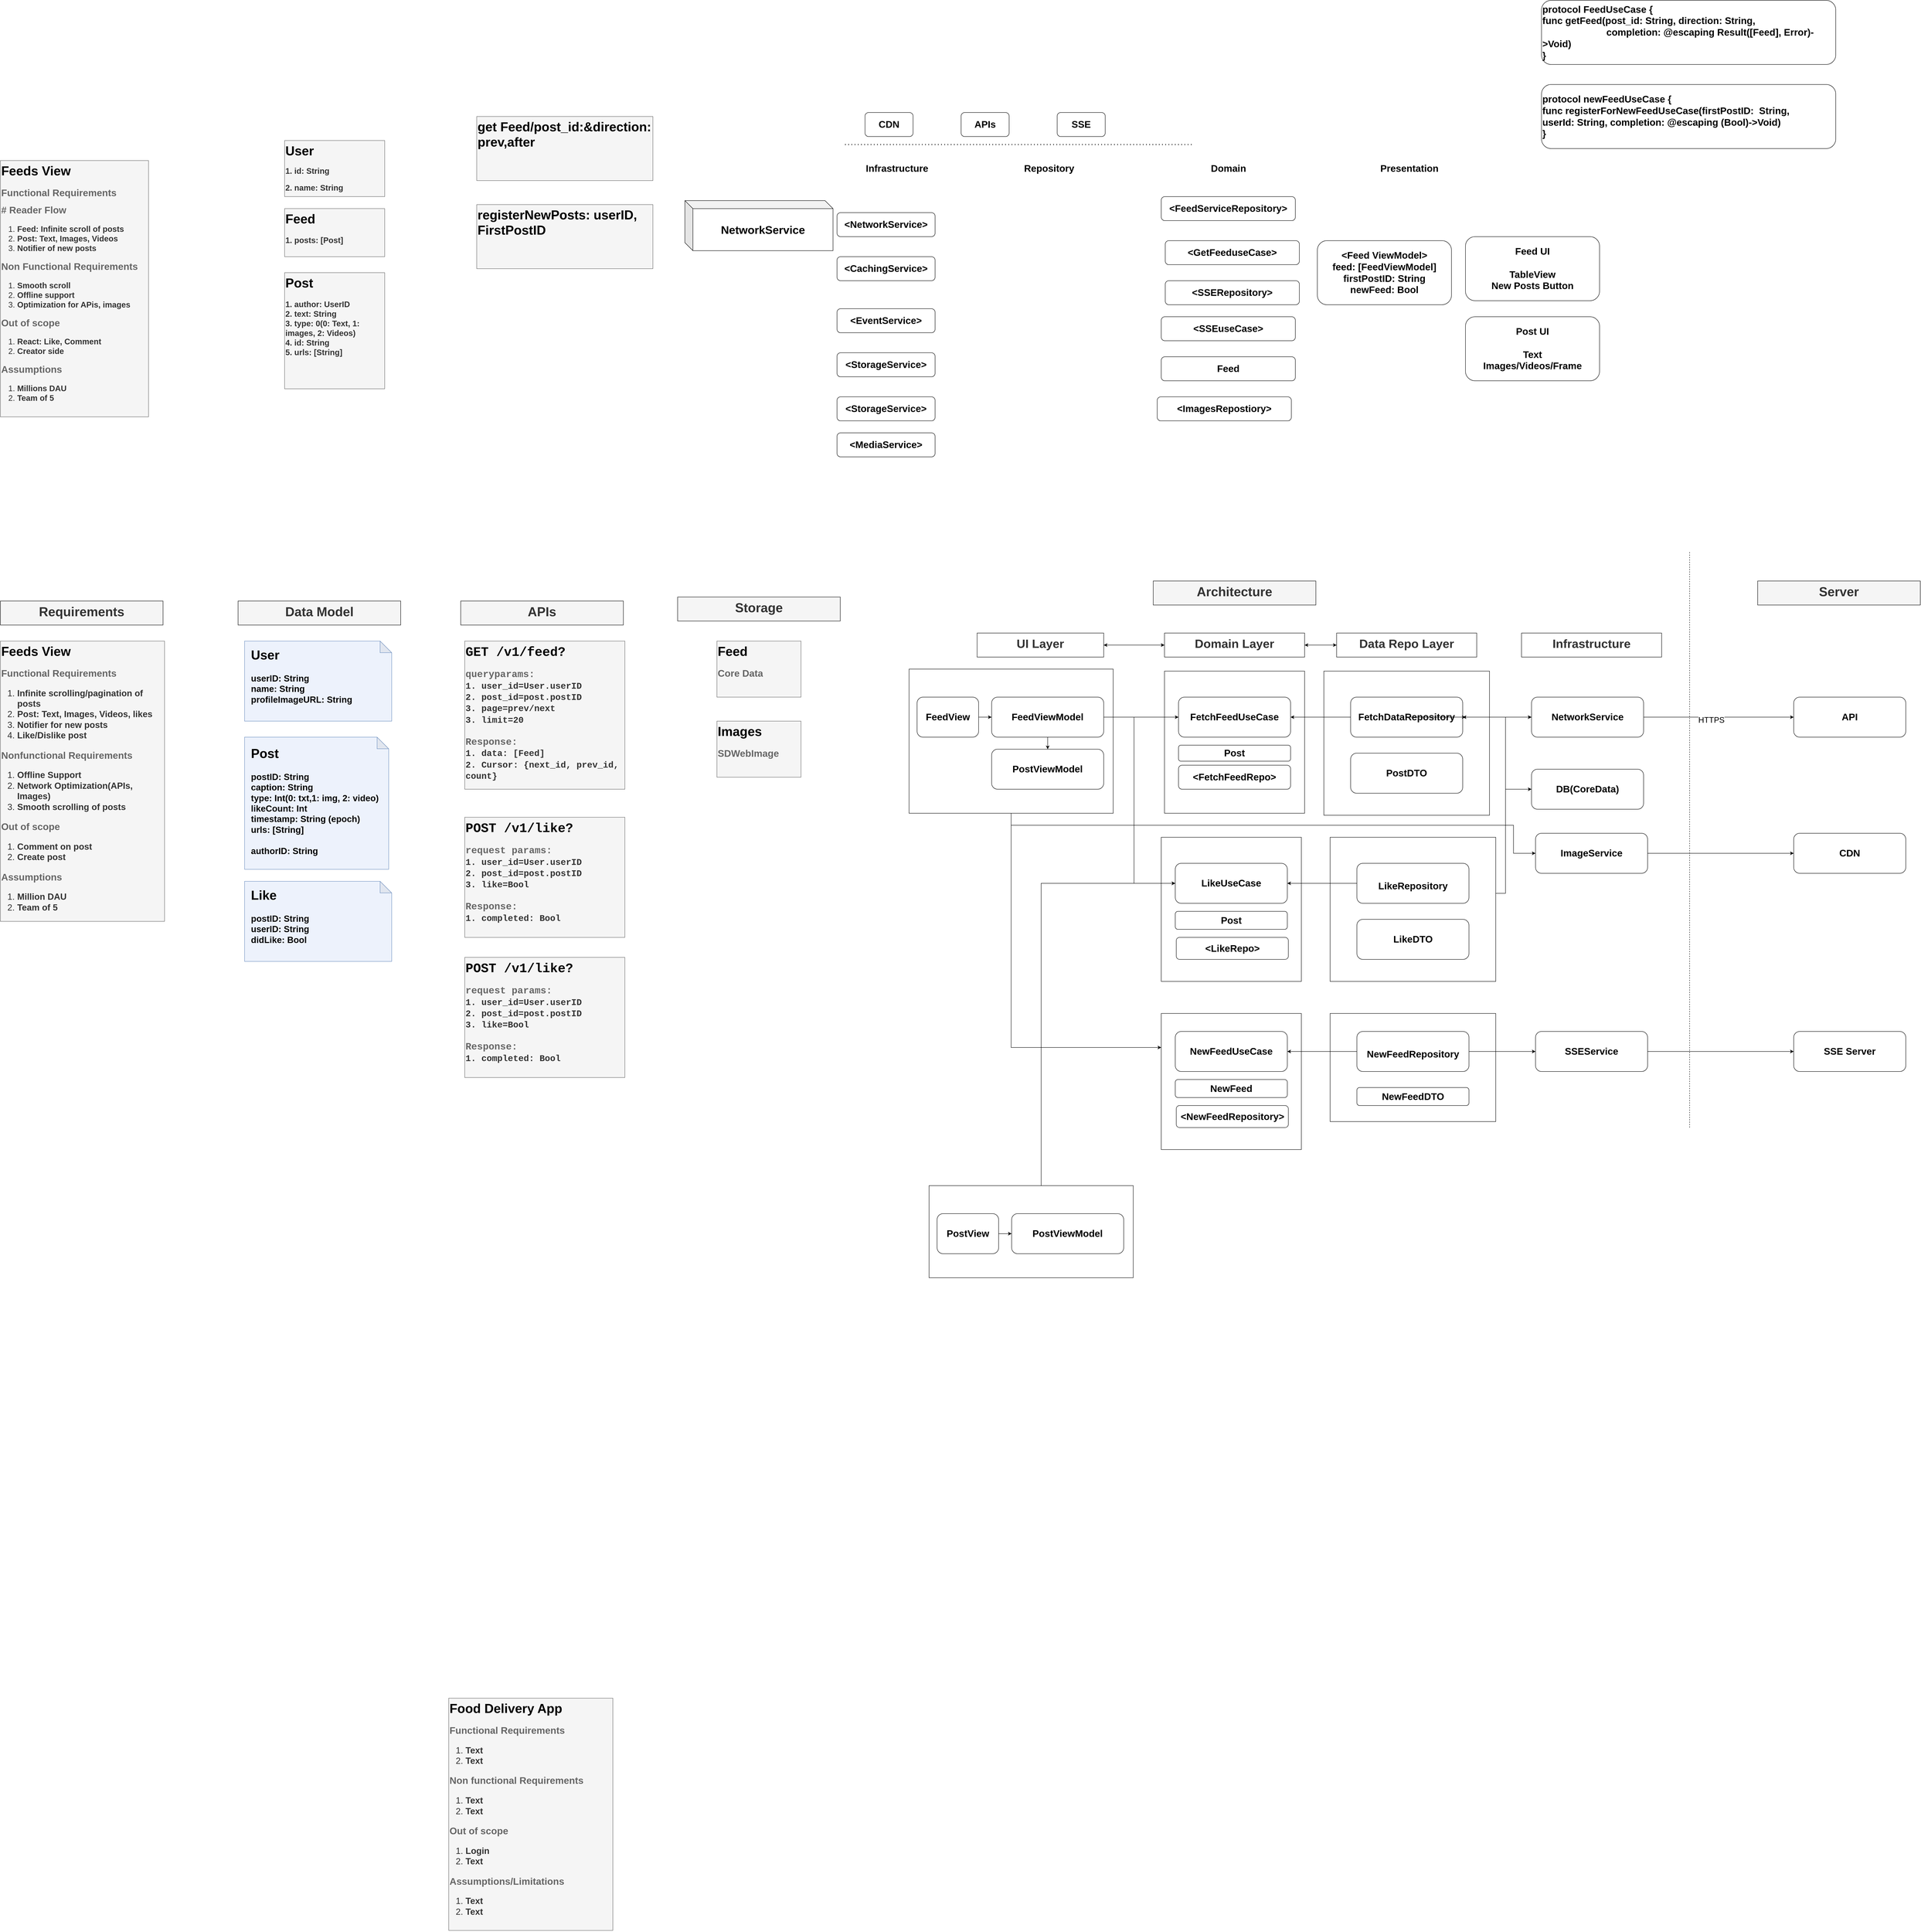 <mxfile version="24.3.1" type="github">
  <diagram name="Page-1" id="V1l-dA5tbcj-XdferGQP">
    <mxGraphModel dx="2916" dy="2080" grid="1" gridSize="10" guides="1" tooltips="1" connect="1" arrows="1" fold="1" page="0" pageScale="1" pageWidth="827" pageHeight="1169" background="none" math="0" shadow="0">
      <root>
        <mxCell id="0" />
        <mxCell id="1" parent="0" />
        <mxCell id="pbRktx3s1UAKMSOoyMUi-41" value="" style="rounded=0;whiteSpace=wrap;html=1;" vertex="1" parent="1">
          <mxGeometry x="3121.88" y="1730" width="413.75" height="360" as="geometry" />
        </mxCell>
        <mxCell id="pbRktx3s1UAKMSOoyMUi-35" value="" style="rounded=0;whiteSpace=wrap;html=1;" vertex="1" parent="1">
          <mxGeometry x="2700" y="1730" width="350" height="360" as="geometry" />
        </mxCell>
        <mxCell id="pbRktx3s1UAKMSOoyMUi-34" value="" style="rounded=0;whiteSpace=wrap;html=1;" vertex="1" parent="1">
          <mxGeometry x="3106.26" y="1315" width="413.75" height="360" as="geometry" />
        </mxCell>
        <mxCell id="pbRktx3s1UAKMSOoyMUi-47" style="edgeStyle=orthogonalEdgeStyle;rounded=0;orthogonalLoop=1;jettySize=auto;html=1;entryX=0;entryY=0.5;entryDx=0;entryDy=0;exitX=0.5;exitY=1;exitDx=0;exitDy=0;" edge="1" parent="1" source="pbRktx3s1UAKMSOoyMUi-33" target="pbRktx3s1UAKMSOoyMUi-46">
          <mxGeometry relative="1" as="geometry">
            <Array as="points">
              <mxPoint x="2325" y="1700" />
              <mxPoint x="3580" y="1700" />
              <mxPoint x="3580" y="1770" />
            </Array>
          </mxGeometry>
        </mxCell>
        <mxCell id="pbRktx3s1UAKMSOoyMUi-75" style="edgeStyle=orthogonalEdgeStyle;rounded=0;orthogonalLoop=1;jettySize=auto;html=1;entryX=0;entryY=0.25;entryDx=0;entryDy=0;" edge="1" parent="1" source="pbRktx3s1UAKMSOoyMUi-33" target="pbRktx3s1UAKMSOoyMUi-54">
          <mxGeometry relative="1" as="geometry">
            <Array as="points">
              <mxPoint x="2325" y="2255" />
            </Array>
          </mxGeometry>
        </mxCell>
        <mxCell id="pbRktx3s1UAKMSOoyMUi-33" value="" style="rounded=0;whiteSpace=wrap;html=1;" vertex="1" parent="1">
          <mxGeometry x="2070" y="1310" width="510" height="360" as="geometry" />
        </mxCell>
        <mxCell id="pbRktx3s1UAKMSOoyMUi-32" value="" style="rounded=0;whiteSpace=wrap;html=1;" vertex="1" parent="1">
          <mxGeometry x="2708.12" y="1315" width="350" height="355" as="geometry" />
        </mxCell>
        <mxCell id="NF64KttSVe0JWkwFhkoI-11" value="&lt;h1 style=&quot;margin-top: 0px; font-size: 32px;&quot;&gt;&lt;font color=&quot;#000000&quot; style=&quot;font-size: 32px;&quot;&gt;&lt;span style=&quot;background-color: initial;&quot;&gt;&lt;font style=&quot;font-size: 32px;&quot;&gt;Feeds View&lt;/font&gt;&lt;/span&gt;&lt;br&gt;&lt;/font&gt;&lt;/h1&gt;&lt;div style=&quot;&quot;&gt;&lt;span style=&quot;background-color: initial;&quot;&gt;&lt;font color=&quot;#666666&quot; size=&quot;1&quot; style=&quot;&quot;&gt;&lt;b style=&quot;font-size: 24px;&quot;&gt;Functional Requirements&lt;/b&gt;&lt;/font&gt;&lt;/span&gt;&lt;/div&gt;&lt;div style=&quot;&quot;&gt;&lt;br&gt;&lt;/div&gt;&lt;div style=&quot;&quot;&gt;&lt;span style=&quot;background-color: initial;&quot;&gt;&lt;font color=&quot;#666666&quot; size=&quot;1&quot; style=&quot;&quot;&gt;&lt;b style=&quot;font-size: 24px;&quot;&gt;# Reader Flow&lt;/b&gt;&lt;/font&gt;&lt;/span&gt;&lt;/div&gt;&lt;div style=&quot;&quot;&gt;&lt;ol style=&quot;font-size: 20px;&quot;&gt;&lt;li&gt;&lt;b&gt;Feed: Infinite scroll of posts&lt;/b&gt;&lt;/li&gt;&lt;li&gt;&lt;b&gt;Post: Text, Images, Videos&lt;/b&gt;&lt;/li&gt;&lt;li&gt;&lt;b&gt;Notifier of new posts&lt;/b&gt;&lt;/li&gt;&lt;/ol&gt;&lt;div style=&quot;font-size: 20px;&quot;&gt;&lt;div style=&quot;font-size: 12px;&quot;&gt;&lt;span style=&quot;background-color: initial;&quot;&gt;&lt;font color=&quot;#666666&quot; size=&quot;1&quot;&gt;&lt;b style=&quot;font-size: 24px;&quot;&gt;Non Functional Requirements&lt;/b&gt;&lt;/font&gt;&lt;/span&gt;&lt;/div&gt;&lt;div style=&quot;font-size: 12px;&quot;&gt;&lt;ol style=&quot;font-size: 20px;&quot;&gt;&lt;li&gt;&lt;b&gt;Smooth scroll&lt;/b&gt;&lt;/li&gt;&lt;li&gt;&lt;b&gt;Offline support&lt;/b&gt;&lt;/li&gt;&lt;li&gt;&lt;b&gt;Optimization for APis, images&lt;/b&gt;&lt;/li&gt;&lt;/ol&gt;&lt;/div&gt;&lt;div&gt;&lt;ol&gt;&lt;/ol&gt;&lt;/div&gt;&lt;/div&gt;&lt;div style=&quot;&quot;&gt;&lt;div style=&quot;font-size: 12px;&quot;&gt;&lt;span style=&quot;background-color: initial;&quot;&gt;&lt;font color=&quot;#666666&quot; size=&quot;1&quot;&gt;&lt;b style=&quot;font-size: 24px;&quot;&gt;Out of scope&lt;/b&gt;&lt;/font&gt;&lt;/span&gt;&lt;/div&gt;&lt;div style=&quot;&quot;&gt;&lt;ol style=&quot;font-size: 20px;&quot;&gt;&lt;li&gt;&lt;b&gt;React: Like, Comment&lt;/b&gt;&lt;/li&gt;&lt;li&gt;&lt;b&gt;Creator side&lt;/b&gt;&lt;/li&gt;&lt;/ol&gt;&lt;div&gt;&lt;b style=&quot;color: rgb(102, 102, 102); font-size: 24px;&quot;&gt;Assumptions&lt;/b&gt;&lt;/div&gt;&lt;div&gt;&lt;ol style=&quot;font-size: 20px;&quot;&gt;&lt;li&gt;&lt;b&gt;Millions DAU&lt;/b&gt;&lt;/li&gt;&lt;li&gt;&lt;b&gt;Team of 5&amp;nbsp;&lt;/b&gt;&lt;/li&gt;&lt;/ol&gt;&lt;/div&gt;&lt;div&gt;&lt;br&gt;&lt;/div&gt;&lt;div style=&quot;&quot;&gt;&lt;span style=&quot;font-size: 20px;&quot;&gt;&lt;b&gt;&lt;br&gt;&lt;/b&gt;&lt;/span&gt;&lt;/div&gt;&lt;/div&gt;&lt;div style=&quot;font-size: 12px;&quot;&gt;&lt;span style=&quot;background-color: initial;&quot;&gt;&lt;font color=&quot;#666666&quot; size=&quot;1&quot;&gt;&lt;b style=&quot;font-size: 24px;&quot;&gt;&lt;br&gt;&lt;/b&gt;&lt;/font&gt;&lt;/span&gt;&lt;/div&gt;&lt;div style=&quot;font-size: 20px;&quot;&gt;&lt;ol&gt;&lt;/ol&gt;&lt;/div&gt;&lt;/div&gt;&lt;/div&gt;&lt;div style=&quot;&quot;&gt;&lt;span style=&quot;background-color: initial;&quot;&gt;&lt;font size=&quot;1&quot; style=&quot;&quot;&gt;&lt;b style=&quot;font-size: 20px;&quot;&gt;&lt;br&gt;&lt;/b&gt;&lt;/font&gt;&lt;/span&gt;&lt;/div&gt;&lt;div style=&quot;&quot;&gt;&lt;span style=&quot;background-color: initial;&quot;&gt;&lt;font size=&quot;1&quot; style=&quot;&quot;&gt;&lt;b style=&quot;font-size: 20px;&quot;&gt;&amp;nbsp;&lt;/b&gt;&lt;/font&gt;&lt;/span&gt;&lt;/div&gt;&lt;div style=&quot;&quot;&gt;&lt;span style=&quot;background-color: initial;&quot;&gt;&lt;font size=&quot;1&quot; style=&quot;&quot;&gt;&lt;b style=&quot;font-size: 22px;&quot;&gt;&lt;br&gt;&lt;/b&gt;&lt;/font&gt;&lt;/span&gt;&lt;/div&gt;&lt;div&gt;&lt;br&gt;&lt;/div&gt;&lt;div&gt;&lt;br&gt;&lt;/div&gt;" style="text;html=1;whiteSpace=wrap;overflow=hidden;rounded=0;fillColor=#f5f5f5;strokeColor=#666666;fontColor=#333333;" parent="1" vertex="1">
          <mxGeometry x="-200" y="40" width="370" height="640" as="geometry" />
        </mxCell>
        <mxCell id="NF64KttSVe0JWkwFhkoI-12" value="&lt;h1 style=&quot;margin-top: 0px; font-size: 32px;&quot;&gt;&lt;font color=&quot;#000000&quot; style=&quot;font-size: 32px;&quot;&gt;&lt;span style=&quot;background-color: initial;&quot;&gt;&lt;font style=&quot;font-size: 32px;&quot;&gt;Post&lt;/font&gt;&lt;/span&gt;&lt;/font&gt;&lt;/h1&gt;&lt;div style=&quot;&quot;&gt;&lt;span style=&quot;background-color: initial;&quot;&gt;&lt;font size=&quot;1&quot; style=&quot;&quot;&gt;&lt;b style=&quot;font-size: 20px;&quot;&gt;1.&amp;nbsp;&lt;/b&gt;&lt;/font&gt;&lt;/span&gt;&lt;b style=&quot;background-color: initial; font-size: 20px;&quot;&gt;author: UserID&lt;/b&gt;&lt;/div&gt;&lt;div style=&quot;&quot;&gt;&lt;span style=&quot;background-color: initial;&quot;&gt;&lt;font size=&quot;1&quot; style=&quot;&quot;&gt;&lt;b style=&quot;font-size: 20px;&quot;&gt;2. text: String&lt;/b&gt;&lt;/font&gt;&lt;/span&gt;&lt;/div&gt;&lt;div style=&quot;&quot;&gt;&lt;span style=&quot;background-color: initial;&quot;&gt;&lt;font size=&quot;1&quot; style=&quot;&quot;&gt;&lt;b style=&quot;font-size: 20px;&quot;&gt;3. type: 0(0: Text, 1: images, 2: Videos)&lt;/b&gt;&lt;/font&gt;&lt;/span&gt;&lt;/div&gt;&lt;div style=&quot;&quot;&gt;&lt;span style=&quot;background-color: initial;&quot;&gt;&lt;font size=&quot;1&quot; style=&quot;&quot;&gt;&lt;b style=&quot;font-size: 20px;&quot;&gt;4. id: String&lt;/b&gt;&lt;/font&gt;&lt;/span&gt;&lt;/div&gt;&lt;div style=&quot;&quot;&gt;&lt;span style=&quot;background-color: initial;&quot;&gt;&lt;font size=&quot;1&quot; style=&quot;&quot;&gt;&lt;b style=&quot;font-size: 20px;&quot;&gt;5. urls: [String]&lt;/b&gt;&lt;/font&gt;&lt;/span&gt;&lt;/div&gt;&lt;div style=&quot;&quot;&gt;&lt;span style=&quot;background-color: initial;&quot;&gt;&lt;font size=&quot;1&quot; style=&quot;&quot;&gt;&lt;b style=&quot;font-size: 20px;&quot;&gt;&lt;br&gt;&lt;/b&gt;&lt;/font&gt;&lt;/span&gt;&lt;/div&gt;&lt;div style=&quot;&quot;&gt;&lt;span style=&quot;background-color: initial;&quot;&gt;&lt;font size=&quot;1&quot; style=&quot;&quot;&gt;&lt;b style=&quot;font-size: 20px;&quot;&gt;&lt;br&gt;&lt;/b&gt;&lt;/font&gt;&lt;/span&gt;&lt;/div&gt;&lt;div style=&quot;&quot;&gt;&lt;span style=&quot;background-color: initial;&quot;&gt;&lt;font size=&quot;1&quot; style=&quot;&quot;&gt;&lt;b style=&quot;font-size: 22px;&quot;&gt;&lt;br&gt;&lt;/b&gt;&lt;/font&gt;&lt;/span&gt;&lt;/div&gt;&lt;div&gt;&lt;br&gt;&lt;/div&gt;&lt;div&gt;&lt;br&gt;&lt;/div&gt;" style="text;html=1;whiteSpace=wrap;overflow=hidden;rounded=0;fillColor=#f5f5f5;strokeColor=#666666;fontColor=#333333;" parent="1" vertex="1">
          <mxGeometry x="510" y="320" width="250" height="290" as="geometry" />
        </mxCell>
        <mxCell id="NF64KttSVe0JWkwFhkoI-13" value="&lt;h1 style=&quot;margin-top: 0px; font-size: 32px;&quot;&gt;&lt;font color=&quot;#000000&quot; style=&quot;font-size: 32px;&quot;&gt;&lt;span style=&quot;background-color: initial;&quot;&gt;&lt;font style=&quot;font-size: 32px;&quot;&gt;Feed&lt;/font&gt;&lt;/span&gt;&lt;/font&gt;&lt;/h1&gt;&lt;div style=&quot;&quot;&gt;&lt;span style=&quot;background-color: initial;&quot;&gt;&lt;font size=&quot;1&quot; style=&quot;&quot;&gt;&lt;b style=&quot;font-size: 20px;&quot;&gt;1. posts: [Post]&lt;/b&gt;&lt;/font&gt;&lt;/span&gt;&lt;/div&gt;&lt;div style=&quot;&quot;&gt;&lt;span style=&quot;background-color: initial;&quot;&gt;&lt;font size=&quot;1&quot; style=&quot;&quot;&gt;&lt;b style=&quot;font-size: 20px;&quot;&gt;&lt;br&gt;&lt;/b&gt;&lt;/font&gt;&lt;/span&gt;&lt;/div&gt;&lt;div style=&quot;&quot;&gt;&lt;span style=&quot;background-color: initial;&quot;&gt;&lt;font size=&quot;1&quot; style=&quot;&quot;&gt;&lt;b style=&quot;font-size: 22px;&quot;&gt;&lt;br&gt;&lt;/b&gt;&lt;/font&gt;&lt;/span&gt;&lt;/div&gt;&lt;div&gt;&lt;br&gt;&lt;/div&gt;&lt;div&gt;&lt;br&gt;&lt;/div&gt;" style="text;html=1;whiteSpace=wrap;overflow=hidden;rounded=0;fillColor=#f5f5f5;strokeColor=#666666;fontColor=#333333;" parent="1" vertex="1">
          <mxGeometry x="510" y="160" width="250" height="120" as="geometry" />
        </mxCell>
        <mxCell id="NF64KttSVe0JWkwFhkoI-14" value="&lt;h1 style=&quot;margin-top: 0px;&quot;&gt;&lt;span style=&quot;background-color: initial; font-weight: normal;&quot;&gt;&lt;font style=&quot;&quot;&gt;&lt;b style=&quot;font-size: 32px;&quot;&gt;&lt;font color=&quot;#000000&quot;&gt;User&lt;/font&gt;&lt;/b&gt;&lt;/font&gt;&lt;/span&gt;&lt;/h1&gt;&lt;h1 style=&quot;margin-top: 0px;&quot;&gt;&lt;span style=&quot;font-size: 20px;&quot;&gt;1. id: String&lt;/span&gt;&lt;/h1&gt;&lt;div&gt;&lt;span style=&quot;font-size: 20px;&quot;&gt;&lt;b&gt;2. name: String&lt;/b&gt;&lt;/span&gt;&lt;/div&gt;" style="text;html=1;whiteSpace=wrap;overflow=hidden;rounded=0;fillColor=#f5f5f5;strokeColor=#666666;fontColor=#333333;" parent="1" vertex="1">
          <mxGeometry x="510" y="-10" width="250" height="140" as="geometry" />
        </mxCell>
        <mxCell id="NF64KttSVe0JWkwFhkoI-15" value="&lt;h1 style=&quot;margin-top: 0px; font-size: 32px;&quot;&gt;&lt;font color=&quot;#000000&quot; style=&quot;font-size: 32px;&quot;&gt;&lt;span style=&quot;background-color: initial;&quot;&gt;&lt;font style=&quot;font-size: 32px;&quot;&gt;get Feed/post_id:&amp;amp;direction: prev,after&lt;/font&gt;&lt;/span&gt;&lt;br&gt;&lt;/font&gt;&lt;/h1&gt;&lt;div style=&quot;&quot;&gt;&lt;br&gt;&lt;/div&gt;&lt;div style=&quot;&quot;&gt;&lt;span style=&quot;background-color: initial;&quot;&gt;&lt;font size=&quot;1&quot; style=&quot;&quot;&gt;&lt;b style=&quot;font-size: 22px;&quot;&gt;&lt;br&gt;&lt;/b&gt;&lt;/font&gt;&lt;/span&gt;&lt;/div&gt;&lt;div&gt;&lt;br&gt;&lt;/div&gt;&lt;div&gt;&lt;br&gt;&lt;/div&gt;" style="text;html=1;whiteSpace=wrap;overflow=hidden;rounded=0;fillColor=#f5f5f5;strokeColor=#666666;fontColor=#333333;" parent="1" vertex="1">
          <mxGeometry x="990" y="-70" width="440" height="160" as="geometry" />
        </mxCell>
        <mxCell id="NF64KttSVe0JWkwFhkoI-16" value="&lt;h1 style=&quot;margin-top: 0px; font-size: 32px;&quot;&gt;&lt;font color=&quot;#000000&quot;&gt;registerNewPosts: userID, FirstPostID&lt;/font&gt;&lt;/h1&gt;" style="text;html=1;whiteSpace=wrap;overflow=hidden;rounded=0;fillColor=#f5f5f5;strokeColor=#666666;fontColor=#333333;" parent="1" vertex="1">
          <mxGeometry x="990" y="150" width="440" height="160" as="geometry" />
        </mxCell>
        <mxCell id="NF64KttSVe0JWkwFhkoI-17" value="&lt;b&gt;&lt;font style=&quot;font-size: 24px;&quot;&gt;APIs&lt;/font&gt;&lt;/b&gt;" style="rounded=1;whiteSpace=wrap;html=1;" parent="1" vertex="1">
          <mxGeometry x="2200" y="-80" width="120" height="60" as="geometry" />
        </mxCell>
        <mxCell id="NF64KttSVe0JWkwFhkoI-18" value="&lt;b&gt;&lt;font style=&quot;font-size: 24px;&quot;&gt;SSE&lt;/font&gt;&lt;/b&gt;" style="rounded=1;whiteSpace=wrap;html=1;" parent="1" vertex="1">
          <mxGeometry x="2440" y="-80" width="120" height="60" as="geometry" />
        </mxCell>
        <mxCell id="NF64KttSVe0JWkwFhkoI-20" value="" style="endArrow=none;dashed=1;html=1;dashPattern=1 3;strokeWidth=2;rounded=0;" parent="1" edge="1">
          <mxGeometry width="50" height="50" relative="1" as="geometry">
            <mxPoint x="1910" as="sourcePoint" />
            <mxPoint x="2780" as="targetPoint" />
          </mxGeometry>
        </mxCell>
        <mxCell id="NF64KttSVe0JWkwFhkoI-21" value="&lt;font style=&quot;font-size: 24px;&quot;&gt;&lt;b&gt;Infrastructure&lt;/b&gt;&lt;/font&gt;" style="text;html=1;align=center;verticalAlign=middle;whiteSpace=wrap;rounded=0;" parent="1" vertex="1">
          <mxGeometry x="1960" y="45" width="160" height="30" as="geometry" />
        </mxCell>
        <mxCell id="NF64KttSVe0JWkwFhkoI-22" value="&lt;b&gt;&lt;font style=&quot;font-size: 24px;&quot;&gt;&amp;lt;NetworkService&amp;gt;&lt;/font&gt;&lt;/b&gt;" style="rounded=1;whiteSpace=wrap;html=1;" parent="1" vertex="1">
          <mxGeometry x="1890" y="170" width="245" height="60" as="geometry" />
        </mxCell>
        <mxCell id="NF64KttSVe0JWkwFhkoI-23" value="&lt;b&gt;&lt;font style=&quot;font-size: 24px;&quot;&gt;&amp;lt;CachingService&amp;gt;&lt;/font&gt;&lt;/b&gt;" style="rounded=1;whiteSpace=wrap;html=1;" parent="1" vertex="1">
          <mxGeometry x="1890" y="280" width="245" height="60" as="geometry" />
        </mxCell>
        <mxCell id="NF64KttSVe0JWkwFhkoI-24" value="&lt;b&gt;&lt;font style=&quot;font-size: 24px;&quot;&gt;&amp;lt;EventService&amp;gt;&lt;/font&gt;&lt;/b&gt;" style="rounded=1;whiteSpace=wrap;html=1;" parent="1" vertex="1">
          <mxGeometry x="1890" y="410" width="245" height="60" as="geometry" />
        </mxCell>
        <mxCell id="NF64KttSVe0JWkwFhkoI-25" value="&lt;b&gt;&lt;font style=&quot;font-size: 24px;&quot;&gt;&amp;lt;StorageService&amp;gt;&lt;/font&gt;&lt;/b&gt;" style="rounded=1;whiteSpace=wrap;html=1;" parent="1" vertex="1">
          <mxGeometry x="1890" y="520" width="245" height="60" as="geometry" />
        </mxCell>
        <mxCell id="NF64KttSVe0JWkwFhkoI-26" value="&lt;b&gt;&lt;font style=&quot;font-size: 24px;&quot;&gt;&amp;lt;StorageService&amp;gt;&lt;/font&gt;&lt;/b&gt;" style="rounded=1;whiteSpace=wrap;html=1;" parent="1" vertex="1">
          <mxGeometry x="1890" y="630" width="245" height="60" as="geometry" />
        </mxCell>
        <mxCell id="NF64KttSVe0JWkwFhkoI-27" value="&lt;b&gt;&lt;font style=&quot;font-size: 24px;&quot;&gt;&amp;lt;MediaService&amp;gt;&lt;/font&gt;&lt;/b&gt;" style="rounded=1;whiteSpace=wrap;html=1;" parent="1" vertex="1">
          <mxGeometry x="1890" y="720" width="245" height="60" as="geometry" />
        </mxCell>
        <mxCell id="NF64KttSVe0JWkwFhkoI-28" value="&lt;font style=&quot;font-size: 24px;&quot;&gt;&lt;b&gt;Repository&lt;/b&gt;&lt;/font&gt;" style="text;html=1;align=center;verticalAlign=middle;whiteSpace=wrap;rounded=0;" parent="1" vertex="1">
          <mxGeometry x="2340" y="45" width="160" height="30" as="geometry" />
        </mxCell>
        <mxCell id="NF64KttSVe0JWkwFhkoI-29" value="&lt;b&gt;&lt;font style=&quot;font-size: 24px;&quot;&gt;&amp;lt;FeedServiceRepository&amp;gt;&lt;/font&gt;&lt;/b&gt;" style="rounded=1;whiteSpace=wrap;html=1;" parent="1" vertex="1">
          <mxGeometry x="2700" y="130" width="335" height="60" as="geometry" />
        </mxCell>
        <mxCell id="NF64KttSVe0JWkwFhkoI-30" value="&lt;b&gt;&lt;font style=&quot;font-size: 24px;&quot;&gt;&amp;lt;SSERepository&amp;gt;&lt;/font&gt;&lt;/b&gt;" style="rounded=1;whiteSpace=wrap;html=1;" parent="1" vertex="1">
          <mxGeometry x="2710" y="340" width="335" height="60" as="geometry" />
        </mxCell>
        <mxCell id="NF64KttSVe0JWkwFhkoI-31" value="&lt;font style=&quot;font-size: 24px;&quot;&gt;&lt;b&gt;Domain&lt;/b&gt;&lt;/font&gt;" style="text;html=1;align=center;verticalAlign=middle;whiteSpace=wrap;rounded=0;" parent="1" vertex="1">
          <mxGeometry x="2787.5" y="45" width="160" height="30" as="geometry" />
        </mxCell>
        <mxCell id="NF64KttSVe0JWkwFhkoI-33" value="&lt;b&gt;&lt;font style=&quot;font-size: 24px;&quot;&gt;&amp;lt;GetFeeduseCase&amp;gt;&lt;/font&gt;&lt;/b&gt;" style="rounded=1;whiteSpace=wrap;html=1;" parent="1" vertex="1">
          <mxGeometry x="2710" y="240" width="335" height="60" as="geometry" />
        </mxCell>
        <mxCell id="NF64KttSVe0JWkwFhkoI-34" value="&lt;b&gt;&lt;font style=&quot;font-size: 24px;&quot;&gt;&amp;lt;SSEuseCase&amp;gt;&lt;/font&gt;&lt;/b&gt;" style="rounded=1;whiteSpace=wrap;html=1;" parent="1" vertex="1">
          <mxGeometry x="2700" y="430" width="335" height="60" as="geometry" />
        </mxCell>
        <mxCell id="NF64KttSVe0JWkwFhkoI-35" value="&lt;font style=&quot;font-size: 24px;&quot;&gt;&lt;b&gt;Presentation&lt;/b&gt;&lt;/font&gt;" style="text;html=1;align=center;verticalAlign=middle;whiteSpace=wrap;rounded=0;" parent="1" vertex="1">
          <mxGeometry x="3240" y="45" width="160" height="30" as="geometry" />
        </mxCell>
        <mxCell id="NF64KttSVe0JWkwFhkoI-36" value="&lt;b&gt;&lt;font style=&quot;font-size: 24px;&quot;&gt;Feed UI&lt;br&gt;&lt;br&gt;TableView&lt;/font&gt;&lt;/b&gt;&lt;div&gt;&lt;b&gt;&lt;font style=&quot;font-size: 24px;&quot;&gt;New Posts Button&lt;/font&gt;&lt;/b&gt;&lt;/div&gt;" style="rounded=1;whiteSpace=wrap;html=1;" parent="1" vertex="1">
          <mxGeometry x="3460" y="230" width="335" height="160" as="geometry" />
        </mxCell>
        <mxCell id="NF64KttSVe0JWkwFhkoI-37" value="&lt;b&gt;&lt;font style=&quot;font-size: 24px;&quot;&gt;&amp;lt;Feed ViewModel&amp;gt;&lt;br&gt;feed: [FeedViewModel]&lt;/font&gt;&lt;/b&gt;&lt;div&gt;&lt;b&gt;&lt;font style=&quot;font-size: 24px;&quot;&gt;firstPostID: String&lt;/font&gt;&lt;/b&gt;&lt;/div&gt;&lt;div&gt;&lt;b&gt;&lt;font style=&quot;font-size: 24px;&quot;&gt;newFeed: Bool&lt;/font&gt;&lt;/b&gt;&lt;/div&gt;" style="rounded=1;whiteSpace=wrap;html=1;" parent="1" vertex="1">
          <mxGeometry x="3090" y="240" width="335" height="160" as="geometry" />
        </mxCell>
        <mxCell id="NF64KttSVe0JWkwFhkoI-38" value="&lt;b&gt;&lt;font style=&quot;font-size: 24px;&quot;&gt;Post UI&lt;br&gt;&lt;br&gt;Text&lt;br&gt;Images/Videos/Frame&lt;/font&gt;&lt;/b&gt;" style="rounded=1;whiteSpace=wrap;html=1;" parent="1" vertex="1">
          <mxGeometry x="3460" y="430" width="335" height="160" as="geometry" />
        </mxCell>
        <mxCell id="NF64KttSVe0JWkwFhkoI-39" value="&lt;b&gt;&lt;font style=&quot;font-size: 24px;&quot;&gt;CDN&lt;/font&gt;&lt;/b&gt;" style="rounded=1;whiteSpace=wrap;html=1;" parent="1" vertex="1">
          <mxGeometry x="1960" y="-80" width="120" height="60" as="geometry" />
        </mxCell>
        <mxCell id="NF64KttSVe0JWkwFhkoI-40" value="&lt;b&gt;&lt;font style=&quot;font-size: 24px;&quot;&gt;&amp;lt;ImagesRepostiory&amp;gt;&lt;/font&gt;&lt;/b&gt;" style="rounded=1;whiteSpace=wrap;html=1;" parent="1" vertex="1">
          <mxGeometry x="2690" y="630" width="335" height="60" as="geometry" />
        </mxCell>
        <mxCell id="NF64KttSVe0JWkwFhkoI-41" value="&lt;span style=&quot;font-size: 24px;&quot;&gt;&lt;b&gt;protocol FeedUseCase {&lt;/b&gt;&lt;/span&gt;&lt;div&gt;&lt;span style=&quot;font-size: 24px;&quot;&gt;&lt;b&gt;func getFeed(post_id: String, direction: String,&amp;nbsp;&lt;/b&gt;&lt;/span&gt;&lt;/div&gt;&lt;div&gt;&lt;span style=&quot;font-size: 24px;&quot;&gt;&lt;b&gt;&lt;span style=&quot;white-space: pre;&quot;&gt;&#x9;&lt;/span&gt;&lt;span style=&quot;white-space: pre;&quot;&gt;&#x9;&lt;/span&gt;&lt;span style=&quot;white-space: pre;&quot;&gt;&#x9;&lt;/span&gt;completion: @escaping Result([Feed], Error)-&amp;gt;Void)&lt;/b&gt;&lt;/span&gt;&lt;/div&gt;&lt;div&gt;&lt;b style=&quot;font-size: 24px; background-color: initial;&quot;&gt;}&lt;/b&gt;&lt;/div&gt;" style="rounded=1;whiteSpace=wrap;html=1;align=left;" parent="1" vertex="1">
          <mxGeometry x="3650" y="-360" width="735" height="160" as="geometry" />
        </mxCell>
        <mxCell id="NF64KttSVe0JWkwFhkoI-49" value="&lt;span style=&quot;font-size: 24px;&quot;&gt;&lt;b&gt;protocol newFeedUseCase {&lt;/b&gt;&lt;/span&gt;&lt;div&gt;&lt;span style=&quot;font-size: 24px;&quot;&gt;&lt;b&gt;func registerForNewFeedUseCase(firstPostID:&amp;nbsp; String,&amp;nbsp;&lt;/b&gt;&lt;/span&gt;&lt;/div&gt;&lt;div&gt;&lt;span style=&quot;font-size: 24px;&quot;&gt;&lt;b&gt;userId: String, completion: @escaping (Bool)-&amp;gt;Void&lt;/b&gt;&lt;/span&gt;&lt;b style=&quot;font-size: 24px; background-color: initial;&quot;&gt;)&lt;/b&gt;&lt;/div&gt;&lt;div&gt;&lt;b style=&quot;font-size: 24px; background-color: initial;&quot;&gt;}&lt;/b&gt;&lt;/div&gt;" style="rounded=1;whiteSpace=wrap;html=1;align=left;" parent="1" vertex="1">
          <mxGeometry x="3650" y="-150" width="735" height="160" as="geometry" />
        </mxCell>
        <mxCell id="NF64KttSVe0JWkwFhkoI-50" value="&lt;span style=&quot;font-size: 24px;&quot;&gt;&lt;b&gt;Feed&lt;/b&gt;&lt;/span&gt;" style="rounded=1;whiteSpace=wrap;html=1;" parent="1" vertex="1">
          <mxGeometry x="2700" y="530" width="335" height="60" as="geometry" />
        </mxCell>
        <mxCell id="0BjjASKNsb-L6eF4mIK3-2" value="&lt;font size=&quot;1&quot; style=&quot;&quot;&gt;&lt;b style=&quot;font-size: 28px;&quot;&gt;NetworkService&lt;/b&gt;&lt;/font&gt;" style="shape=cube;whiteSpace=wrap;html=1;boundedLbl=1;backgroundOutline=1;darkOpacity=0.05;darkOpacity2=0.1;" parent="1" vertex="1">
          <mxGeometry x="1510" y="140" width="370" height="125" as="geometry" />
        </mxCell>
        <mxCell id="0BjjASKNsb-L6eF4mIK3-59" value="" style="group" parent="1" vertex="1" connectable="0">
          <mxGeometry x="410" y="1240" width="367.5" height="200" as="geometry" />
        </mxCell>
        <mxCell id="0BjjASKNsb-L6eF4mIK3-60" value="" style="shape=note;whiteSpace=wrap;html=1;backgroundOutline=1;darkOpacity=0.05;size=29;fillColor=#EDF2FC;strokeColor=#6c8ebf;fillStyle=auto;" parent="0BjjASKNsb-L6eF4mIK3-59" vertex="1">
          <mxGeometry width="367.5" height="200" as="geometry" />
        </mxCell>
        <mxCell id="0BjjASKNsb-L6eF4mIK3-61" value="&lt;b style=&quot;font-size: 32px;&quot;&gt;User&lt;/b&gt;&lt;div&gt;&lt;b style=&quot;&quot;&gt;&lt;font style=&quot;font-size: 22px;&quot;&gt;&lt;br&gt;&lt;/font&gt;&lt;/b&gt;&lt;/div&gt;&lt;div&gt;&lt;b style=&quot;&quot;&gt;&lt;font style=&quot;font-size: 22px;&quot;&gt;userID: String&lt;/font&gt;&lt;/b&gt;&lt;/div&gt;&lt;div&gt;&lt;b style=&quot;&quot;&gt;&lt;font style=&quot;font-size: 22px;&quot;&gt;name: String&lt;/font&gt;&lt;/b&gt;&lt;/div&gt;&lt;div&gt;&lt;b style=&quot;&quot;&gt;&lt;font style=&quot;font-size: 22px;&quot;&gt;profileImageURL: String&lt;/font&gt;&lt;/b&gt;&lt;/div&gt;" style="text;html=1;align=left;verticalAlign=top;whiteSpace=wrap;rounded=0;" parent="0BjjASKNsb-L6eF4mIK3-59" vertex="1">
          <mxGeometry x="13.868" y="9.048" width="339.764" height="183.333" as="geometry" />
        </mxCell>
        <mxCell id="0BjjASKNsb-L6eF4mIK3-62" value="&lt;p style=&quot;line-height: 120%;&quot;&gt;&lt;font style=&quot;font-size: 32px;&quot;&gt;&lt;b&gt;Data Model&lt;/b&gt;&lt;/font&gt;&lt;/p&gt;" style="text;html=1;align=center;verticalAlign=middle;whiteSpace=wrap;rounded=0;fillColor=#f5f5f5;strokeColor=default;fontColor=#333333;" parent="1" vertex="1">
          <mxGeometry x="393.75" y="1140" width="406.25" height="60" as="geometry" />
        </mxCell>
        <mxCell id="0BjjASKNsb-L6eF4mIK3-63" value="&lt;p style=&quot;line-height: 120%;&quot;&gt;&lt;font style=&quot;font-size: 32px;&quot;&gt;&lt;b&gt;Requirements&lt;/b&gt;&lt;/font&gt;&lt;/p&gt;" style="text;html=1;align=center;verticalAlign=middle;whiteSpace=wrap;rounded=0;fillColor=#f5f5f5;strokeColor=default;fontColor=#333333;" parent="1" vertex="1">
          <mxGeometry x="-200" y="1140" width="406.25" height="60" as="geometry" />
        </mxCell>
        <mxCell id="0BjjASKNsb-L6eF4mIK3-65" value="&lt;h1 style=&quot;margin-top: 0px; font-size: 32px;&quot;&gt;&lt;font color=&quot;#000000&quot; style=&quot;font-size: 32px;&quot;&gt;&lt;span style=&quot;background-color: initial;&quot;&gt;&lt;font style=&quot;font-size: 32px;&quot;&gt;Feeds View&lt;/font&gt;&lt;/span&gt;&lt;br&gt;&lt;/font&gt;&lt;/h1&gt;&lt;div style=&quot;&quot;&gt;&lt;span style=&quot;background-color: initial;&quot;&gt;&lt;font color=&quot;#666666&quot; size=&quot;1&quot; style=&quot;&quot;&gt;&lt;b style=&quot;font-size: 24px;&quot;&gt;Functional Requirements&lt;/b&gt;&lt;/font&gt;&lt;/span&gt;&lt;/div&gt;&lt;div style=&quot;font-size: 22px;&quot;&gt;&lt;ol style=&quot;&quot;&gt;&lt;li style=&quot;&quot;&gt;&lt;b&gt;Infinite scrolling/pagination of posts&lt;/b&gt;&lt;/li&gt;&lt;li style=&quot;&quot;&gt;&lt;b&gt;Post: Text, Images, Videos, likes&lt;/b&gt;&lt;/li&gt;&lt;li style=&quot;&quot;&gt;&lt;b&gt;Notifier for new posts&lt;/b&gt;&lt;/li&gt;&lt;li style=&quot;&quot;&gt;&lt;b&gt;Like/Dislike post&lt;/b&gt;&lt;/li&gt;&lt;/ol&gt;&lt;div&gt;&lt;div style=&quot;font-size: 12px;&quot;&gt;&lt;span style=&quot;background-color: initial;&quot;&gt;&lt;font color=&quot;#666666&quot; size=&quot;1&quot;&gt;&lt;b style=&quot;font-size: 24px;&quot;&gt;Nonfunctional Requirements&lt;/b&gt;&lt;/font&gt;&lt;/span&gt;&lt;/div&gt;&lt;div&gt;&lt;ol&gt;&lt;li&gt;&lt;b&gt;Offline Support&lt;/b&gt;&lt;/li&gt;&lt;li&gt;&lt;b&gt;Network Optimization(APIs, Images)&lt;/b&gt;&lt;/li&gt;&lt;li&gt;&lt;b&gt;Smooth scrolling of posts&lt;/b&gt;&lt;/li&gt;&lt;/ol&gt;&lt;div&gt;&lt;div style=&quot;font-size: 12px;&quot;&gt;&lt;span style=&quot;background-color: initial;&quot;&gt;&lt;font color=&quot;#666666&quot; size=&quot;1&quot;&gt;&lt;b style=&quot;font-size: 24px;&quot;&gt;Out of scope&lt;/b&gt;&lt;/font&gt;&lt;/span&gt;&lt;/div&gt;&lt;div&gt;&lt;ol&gt;&lt;li&gt;&lt;b&gt;Comment on post&lt;/b&gt;&lt;/li&gt;&lt;li&gt;&lt;b&gt;Create post&lt;/b&gt;&lt;/li&gt;&lt;/ol&gt;&lt;div&gt;&lt;div style=&quot;font-size: 12px;&quot;&gt;&lt;span style=&quot;background-color: initial;&quot;&gt;&lt;font color=&quot;#666666&quot; size=&quot;1&quot;&gt;&lt;b style=&quot;font-size: 24px;&quot;&gt;Assumptions&lt;/b&gt;&lt;/font&gt;&lt;/span&gt;&lt;/div&gt;&lt;div&gt;&lt;ol&gt;&lt;li&gt;&lt;b&gt;Million DAU&lt;/b&gt;&lt;/li&gt;&lt;li&gt;&lt;b&gt;Team of 5&lt;/b&gt;&lt;/li&gt;&lt;/ol&gt;&lt;/div&gt;&lt;/div&gt;&lt;/div&gt;&lt;/div&gt;&lt;/div&gt;&lt;/div&gt;&lt;/div&gt;&lt;div style=&quot;font-size: 22px;&quot;&gt;&lt;span style=&quot;background-color: initial;&quot;&gt;&lt;font size=&quot;1&quot; style=&quot;&quot;&gt;&lt;b style=&quot;font-size: 20px;&quot;&gt;&lt;br&gt;&lt;/b&gt;&lt;/font&gt;&lt;/span&gt;&lt;/div&gt;&lt;div style=&quot;&quot;&gt;&lt;span style=&quot;background-color: initial;&quot;&gt;&lt;font size=&quot;1&quot; style=&quot;&quot;&gt;&lt;b style=&quot;font-size: 20px;&quot;&gt;&amp;nbsp;&lt;/b&gt;&lt;/font&gt;&lt;/span&gt;&lt;/div&gt;&lt;div style=&quot;&quot;&gt;&lt;span style=&quot;background-color: initial;&quot;&gt;&lt;font size=&quot;1&quot; style=&quot;&quot;&gt;&lt;b style=&quot;font-size: 22px;&quot;&gt;&lt;br&gt;&lt;/b&gt;&lt;/font&gt;&lt;/span&gt;&lt;/div&gt;&lt;div&gt;&lt;br&gt;&lt;/div&gt;&lt;div&gt;&lt;br&gt;&lt;/div&gt;" style="text;html=1;whiteSpace=wrap;overflow=hidden;rounded=0;fillColor=#f5f5f5;strokeColor=#666666;fontColor=#333333;" parent="1" vertex="1">
          <mxGeometry x="-200" y="1240" width="410" height="700" as="geometry" />
        </mxCell>
        <mxCell id="0BjjASKNsb-L6eF4mIK3-66" value="" style="group" parent="1" vertex="1" connectable="0">
          <mxGeometry x="410" y="1480" width="360" height="330" as="geometry" />
        </mxCell>
        <mxCell id="0BjjASKNsb-L6eF4mIK3-67" value="" style="shape=note;whiteSpace=wrap;html=1;backgroundOutline=1;darkOpacity=0.05;size=29;fillColor=#EDF2FC;strokeColor=#6c8ebf;fillStyle=auto;" parent="0BjjASKNsb-L6eF4mIK3-66" vertex="1">
          <mxGeometry width="360" height="330" as="geometry" />
        </mxCell>
        <mxCell id="0BjjASKNsb-L6eF4mIK3-68" value="&lt;b style=&quot;font-size: 32px;&quot;&gt;Post&lt;/b&gt;&lt;div&gt;&lt;b style=&quot;&quot;&gt;&lt;font style=&quot;font-size: 22px;&quot;&gt;&lt;br&gt;&lt;/font&gt;&lt;/b&gt;&lt;/div&gt;&lt;div&gt;&lt;b style=&quot;&quot;&gt;&lt;font style=&quot;font-size: 22px;&quot;&gt;postID: String&lt;/font&gt;&lt;/b&gt;&lt;/div&gt;&lt;div&gt;&lt;b style=&quot;&quot;&gt;&lt;font style=&quot;font-size: 22px;&quot;&gt;caption: String&lt;/font&gt;&lt;/b&gt;&lt;/div&gt;&lt;div&gt;&lt;b style=&quot;&quot;&gt;&lt;font style=&quot;font-size: 22px;&quot;&gt;type: Int(0: txt,1: img, 2: video)&lt;/font&gt;&lt;/b&gt;&lt;/div&gt;&lt;div&gt;&lt;b style=&quot;&quot;&gt;&lt;font style=&quot;font-size: 22px;&quot;&gt;likeCount: Int&lt;/font&gt;&lt;/b&gt;&lt;/div&gt;&lt;div&gt;&lt;b style=&quot;&quot;&gt;&lt;font style=&quot;font-size: 22px;&quot;&gt;timestamp: String (epoch)&lt;/font&gt;&lt;/b&gt;&lt;/div&gt;&lt;div&gt;&lt;b style=&quot;&quot;&gt;&lt;font style=&quot;font-size: 22px;&quot;&gt;urls: [String]&lt;/font&gt;&lt;/b&gt;&lt;/div&gt;&lt;div&gt;&lt;b style=&quot;&quot;&gt;&lt;font style=&quot;font-size: 22px;&quot;&gt;&lt;br&gt;&lt;/font&gt;&lt;/b&gt;&lt;/div&gt;&lt;div&gt;&lt;b&gt;&lt;font style=&quot;font-size: 22px;&quot;&gt;authorID: String&lt;/font&gt;&lt;/b&gt;&lt;/div&gt;" style="text;html=1;align=left;verticalAlign=top;whiteSpace=wrap;rounded=0;" parent="0BjjASKNsb-L6eF4mIK3-66" vertex="1">
          <mxGeometry x="13.585" y="14.929" width="332.83" height="302.5" as="geometry" />
        </mxCell>
        <mxCell id="0BjjASKNsb-L6eF4mIK3-70" value="" style="group" parent="1" vertex="1" connectable="0">
          <mxGeometry x="410" y="1840" width="367.5" height="200" as="geometry" />
        </mxCell>
        <mxCell id="0BjjASKNsb-L6eF4mIK3-71" value="" style="shape=note;whiteSpace=wrap;html=1;backgroundOutline=1;darkOpacity=0.05;size=29;fillColor=#EDF2FC;strokeColor=#6c8ebf;fillStyle=auto;" parent="0BjjASKNsb-L6eF4mIK3-70" vertex="1">
          <mxGeometry width="367.5" height="200" as="geometry" />
        </mxCell>
        <mxCell id="0BjjASKNsb-L6eF4mIK3-72" value="&lt;b style=&quot;font-size: 32px;&quot;&gt;Like&lt;/b&gt;&lt;div&gt;&lt;b style=&quot;&quot;&gt;&lt;font style=&quot;font-size: 22px;&quot;&gt;&lt;br&gt;&lt;/font&gt;&lt;/b&gt;&lt;/div&gt;&lt;div&gt;&lt;b style=&quot;&quot;&gt;&lt;font style=&quot;font-size: 22px;&quot;&gt;postID: String&lt;/font&gt;&lt;/b&gt;&lt;/div&gt;&lt;div&gt;&lt;b style=&quot;&quot;&gt;&lt;font style=&quot;font-size: 22px;&quot;&gt;userID: String&lt;/font&gt;&lt;/b&gt;&lt;/div&gt;&lt;div&gt;&lt;b style=&quot;&quot;&gt;&lt;font style=&quot;font-size: 22px;&quot;&gt;didLike: Bool&lt;/font&gt;&lt;/b&gt;&lt;/div&gt;" style="text;html=1;align=left;verticalAlign=top;whiteSpace=wrap;rounded=0;" parent="0BjjASKNsb-L6eF4mIK3-70" vertex="1">
          <mxGeometry x="13.868" y="9.048" width="339.764" height="183.333" as="geometry" />
        </mxCell>
        <mxCell id="0BjjASKNsb-L6eF4mIK3-73" value="&lt;p style=&quot;line-height: 120%;&quot;&gt;&lt;font style=&quot;font-size: 32px;&quot;&gt;&lt;b&gt;APIs&lt;/b&gt;&lt;/font&gt;&lt;/p&gt;" style="text;html=1;align=center;verticalAlign=middle;whiteSpace=wrap;rounded=0;fillColor=#f5f5f5;strokeColor=default;fontColor=#333333;" parent="1" vertex="1">
          <mxGeometry x="950" y="1140" width="406.25" height="60" as="geometry" />
        </mxCell>
        <mxCell id="0BjjASKNsb-L6eF4mIK3-74" value="&lt;h1 style=&quot;margin-top: 0px; font-size: 32px;&quot;&gt;&lt;font face=&quot;Courier New&quot; color=&quot;#000000&quot; style=&quot;font-size: 32px;&quot;&gt;&lt;span style=&quot;background-color: initial;&quot;&gt;&lt;font style=&quot;font-size: 32px;&quot;&gt;GET /v1/feed?&lt;/font&gt;&lt;/span&gt;&lt;br&gt;&lt;/font&gt;&lt;/h1&gt;&lt;div style=&quot;&quot;&gt;&lt;span style=&quot;background-color: initial;&quot;&gt;&lt;font face=&quot;Courier New&quot; color=&quot;#666666&quot; size=&quot;1&quot; style=&quot;&quot;&gt;&lt;b style=&quot;font-size: 24px;&quot;&gt;queryparams:&lt;/b&gt;&lt;/font&gt;&lt;/span&gt;&lt;/div&gt;&lt;div style=&quot;font-size: 22px;&quot;&gt;&lt;span style=&quot;background-color: initial;&quot;&gt;&lt;font face=&quot;Courier New&quot; style=&quot;font-size: 22px;&quot;&gt;&lt;b style=&quot;&quot;&gt;1. user_id=User.userID&lt;br&gt;&lt;/b&gt;&lt;/font&gt;&lt;/span&gt;&lt;/div&gt;&lt;div style=&quot;font-size: 22px;&quot;&gt;&lt;span style=&quot;background-color: initial;&quot;&gt;&lt;font face=&quot;Courier New&quot; style=&quot;font-size: 22px;&quot;&gt;&lt;b style=&quot;&quot;&gt;2. post_id=post.postID&lt;/b&gt;&lt;/font&gt;&lt;/span&gt;&lt;/div&gt;&lt;div style=&quot;font-size: 22px;&quot;&gt;&lt;span style=&quot;background-color: initial;&quot;&gt;&lt;font face=&quot;Courier New&quot; style=&quot;font-size: 22px;&quot;&gt;&lt;b style=&quot;&quot;&gt;3. page=prev/next&lt;/b&gt;&lt;/font&gt;&lt;/span&gt;&lt;/div&gt;&lt;div style=&quot;font-size: 22px;&quot;&gt;&lt;span style=&quot;background-color: initial;&quot;&gt;&lt;font face=&quot;Courier New&quot; style=&quot;font-size: 22px;&quot;&gt;&lt;b style=&quot;&quot;&gt;3. limit=20&lt;/b&gt;&lt;/font&gt;&lt;/span&gt;&lt;/div&gt;&lt;div style=&quot;font-size: 22px;&quot;&gt;&lt;span style=&quot;background-color: initial;&quot;&gt;&lt;font face=&quot;zhB9_yMxMugOM5td3RFB&quot; size=&quot;1&quot; style=&quot;&quot;&gt;&lt;b style=&quot;font-size: 20px;&quot;&gt;&lt;br&gt;&lt;/b&gt;&lt;/font&gt;&lt;/span&gt;&lt;/div&gt;&lt;div style=&quot;font-size: 22px;&quot;&gt;&lt;div style=&quot;font-size: 21px;&quot;&gt;&lt;span style=&quot;background-color: initial;&quot;&gt;&lt;font face=&quot;Courier New&quot; color=&quot;#666666&quot; size=&quot;1&quot;&gt;&lt;b style=&quot;font-size: 24px;&quot;&gt;Response:&lt;/b&gt;&lt;/font&gt;&lt;/span&gt;&lt;/div&gt;&lt;div style=&quot;&quot;&gt;&lt;span style=&quot;background-color: initial;&quot;&gt;&lt;font style=&quot;font-size: 22px;&quot; face=&quot;Courier New&quot;&gt;&lt;b style=&quot;&quot;&gt;1. data: [Feed]&lt;/b&gt;&lt;/font&gt;&lt;/span&gt;&lt;/div&gt;&lt;div style=&quot;&quot;&gt;&lt;span style=&quot;background-color: initial;&quot;&gt;&lt;font style=&quot;font-size: 22px;&quot; face=&quot;Courier New&quot;&gt;&lt;b style=&quot;&quot;&gt;2. Cursor: {next_id, prev_id, count}&lt;/b&gt;&lt;/font&gt;&lt;/span&gt;&lt;/div&gt;&lt;/div&gt;&lt;div style=&quot;font-size: 22px;&quot;&gt;&lt;span style=&quot;background-color: initial;&quot;&gt;&lt;font size=&quot;1&quot; style=&quot;&quot;&gt;&lt;b style=&quot;font-size: 22px;&quot;&gt;&lt;br&gt;&lt;/b&gt;&lt;/font&gt;&lt;/span&gt;&lt;/div&gt;&lt;div&gt;&lt;br&gt;&lt;/div&gt;&lt;div&gt;&lt;br&gt;&lt;/div&gt;" style="text;html=1;whiteSpace=wrap;overflow=hidden;rounded=0;fillColor=#f5f5f5;strokeColor=#666666;fontColor=#333333;" parent="1" vertex="1">
          <mxGeometry x="960" y="1240" width="400" height="370" as="geometry" />
        </mxCell>
        <mxCell id="0BjjASKNsb-L6eF4mIK3-76" value="&lt;h1 style=&quot;margin-top: 0px; font-size: 32px;&quot;&gt;&lt;font face=&quot;Courier New&quot; color=&quot;#000000&quot; style=&quot;font-size: 32px;&quot;&gt;&lt;span style=&quot;background-color: initial;&quot;&gt;&lt;font style=&quot;font-size: 32px;&quot;&gt;POST /v1/like?&lt;/font&gt;&lt;/span&gt;&lt;br&gt;&lt;/font&gt;&lt;/h1&gt;&lt;div style=&quot;&quot;&gt;&lt;span style=&quot;background-color: initial;&quot;&gt;&lt;font face=&quot;Courier New&quot; color=&quot;#666666&quot; size=&quot;1&quot; style=&quot;&quot;&gt;&lt;b style=&quot;font-size: 24px;&quot;&gt;request params:&lt;/b&gt;&lt;/font&gt;&lt;/span&gt;&lt;/div&gt;&lt;div style=&quot;font-size: 22px;&quot;&gt;&lt;span style=&quot;background-color: initial;&quot;&gt;&lt;font face=&quot;Courier New&quot; style=&quot;font-size: 22px;&quot;&gt;&lt;b style=&quot;&quot;&gt;1. user_id=User.userID&lt;br&gt;&lt;/b&gt;&lt;/font&gt;&lt;/span&gt;&lt;/div&gt;&lt;div style=&quot;font-size: 22px;&quot;&gt;&lt;span style=&quot;background-color: initial;&quot;&gt;&lt;font face=&quot;Courier New&quot; style=&quot;font-size: 22px;&quot;&gt;&lt;b style=&quot;&quot;&gt;2. post_id=post.postID&lt;/b&gt;&lt;/font&gt;&lt;/span&gt;&lt;/div&gt;&lt;div style=&quot;font-size: 22px;&quot;&gt;&lt;span style=&quot;background-color: initial;&quot;&gt;&lt;font face=&quot;Courier New&quot; style=&quot;font-size: 22px;&quot;&gt;&lt;b style=&quot;&quot;&gt;3. like=Bool&lt;/b&gt;&lt;/font&gt;&lt;/span&gt;&lt;/div&gt;&lt;div style=&quot;font-size: 22px;&quot;&gt;&lt;span style=&quot;background-color: initial;&quot;&gt;&lt;font face=&quot;zhB9_yMxMugOM5td3RFB&quot; size=&quot;1&quot; style=&quot;&quot;&gt;&lt;b style=&quot;font-size: 20px;&quot;&gt;&lt;br&gt;&lt;/b&gt;&lt;/font&gt;&lt;/span&gt;&lt;/div&gt;&lt;div style=&quot;font-size: 22px;&quot;&gt;&lt;div style=&quot;font-size: 21px;&quot;&gt;&lt;span style=&quot;background-color: initial;&quot;&gt;&lt;font face=&quot;Courier New&quot; color=&quot;#666666&quot; size=&quot;1&quot;&gt;&lt;b style=&quot;font-size: 24px;&quot;&gt;Response:&lt;/b&gt;&lt;/font&gt;&lt;/span&gt;&lt;/div&gt;&lt;div style=&quot;&quot;&gt;&lt;span style=&quot;background-color: initial;&quot;&gt;&lt;font style=&quot;font-size: 22px;&quot; face=&quot;Courier New&quot;&gt;&lt;b style=&quot;&quot;&gt;1. completed: Bool&lt;/b&gt;&lt;/font&gt;&lt;/span&gt;&lt;/div&gt;&lt;/div&gt;&lt;div&gt;&lt;br&gt;&lt;/div&gt;&lt;div&gt;&lt;br&gt;&lt;/div&gt;" style="text;html=1;whiteSpace=wrap;overflow=hidden;rounded=0;fillColor=#f5f5f5;strokeColor=#666666;fontColor=#333333;" parent="1" vertex="1">
          <mxGeometry x="960" y="1680" width="400" height="300" as="geometry" />
        </mxCell>
        <mxCell id="0BjjASKNsb-L6eF4mIK3-77" value="&lt;h1 style=&quot;margin-top: 0px; font-size: 32px;&quot;&gt;&lt;font face=&quot;Courier New&quot; color=&quot;#000000&quot; style=&quot;font-size: 32px;&quot;&gt;&lt;span style=&quot;background-color: initial;&quot;&gt;&lt;font style=&quot;font-size: 32px;&quot;&gt;POST /v1/like?&lt;/font&gt;&lt;/span&gt;&lt;br&gt;&lt;/font&gt;&lt;/h1&gt;&lt;div style=&quot;&quot;&gt;&lt;span style=&quot;background-color: initial;&quot;&gt;&lt;font face=&quot;Courier New&quot; color=&quot;#666666&quot; size=&quot;1&quot; style=&quot;&quot;&gt;&lt;b style=&quot;font-size: 24px;&quot;&gt;request params:&lt;/b&gt;&lt;/font&gt;&lt;/span&gt;&lt;/div&gt;&lt;div style=&quot;font-size: 22px;&quot;&gt;&lt;span style=&quot;background-color: initial;&quot;&gt;&lt;font face=&quot;Courier New&quot; style=&quot;font-size: 22px;&quot;&gt;&lt;b style=&quot;&quot;&gt;1. user_id=User.userID&lt;br&gt;&lt;/b&gt;&lt;/font&gt;&lt;/span&gt;&lt;/div&gt;&lt;div style=&quot;font-size: 22px;&quot;&gt;&lt;span style=&quot;background-color: initial;&quot;&gt;&lt;font face=&quot;Courier New&quot; style=&quot;font-size: 22px;&quot;&gt;&lt;b style=&quot;&quot;&gt;2. post_id=post.postID&lt;/b&gt;&lt;/font&gt;&lt;/span&gt;&lt;/div&gt;&lt;div style=&quot;font-size: 22px;&quot;&gt;&lt;span style=&quot;background-color: initial;&quot;&gt;&lt;font face=&quot;Courier New&quot; style=&quot;font-size: 22px;&quot;&gt;&lt;b style=&quot;&quot;&gt;3. like=Bool&lt;/b&gt;&lt;/font&gt;&lt;/span&gt;&lt;/div&gt;&lt;div style=&quot;font-size: 22px;&quot;&gt;&lt;span style=&quot;background-color: initial;&quot;&gt;&lt;font face=&quot;zhB9_yMxMugOM5td3RFB&quot; size=&quot;1&quot; style=&quot;&quot;&gt;&lt;b style=&quot;font-size: 20px;&quot;&gt;&lt;br&gt;&lt;/b&gt;&lt;/font&gt;&lt;/span&gt;&lt;/div&gt;&lt;div style=&quot;font-size: 22px;&quot;&gt;&lt;div style=&quot;font-size: 21px;&quot;&gt;&lt;span style=&quot;background-color: initial;&quot;&gt;&lt;font face=&quot;Courier New&quot; color=&quot;#666666&quot; size=&quot;1&quot;&gt;&lt;b style=&quot;font-size: 24px;&quot;&gt;Response:&lt;/b&gt;&lt;/font&gt;&lt;/span&gt;&lt;/div&gt;&lt;div style=&quot;&quot;&gt;&lt;span style=&quot;background-color: initial;&quot;&gt;&lt;font style=&quot;font-size: 22px;&quot; face=&quot;Courier New&quot;&gt;&lt;b style=&quot;&quot;&gt;1. completed: Bool&lt;/b&gt;&lt;/font&gt;&lt;/span&gt;&lt;/div&gt;&lt;/div&gt;&lt;div&gt;&lt;br&gt;&lt;/div&gt;&lt;div&gt;&lt;br&gt;&lt;/div&gt;" style="text;html=1;whiteSpace=wrap;overflow=hidden;rounded=0;fillColor=#f5f5f5;strokeColor=#666666;fontColor=#333333;" parent="1" vertex="1">
          <mxGeometry x="960" y="2030" width="400" height="300" as="geometry" />
        </mxCell>
        <mxCell id="pbRktx3s1UAKMSOoyMUi-1" value="&lt;p style=&quot;line-height: 120%;&quot;&gt;&lt;font style=&quot;font-size: 32px;&quot;&gt;&lt;b&gt;Storage&lt;/b&gt;&lt;/font&gt;&lt;/p&gt;" style="text;html=1;align=center;verticalAlign=middle;whiteSpace=wrap;rounded=0;fillColor=#f5f5f5;strokeColor=default;fontColor=#333333;" vertex="1" parent="1">
          <mxGeometry x="1491.88" y="1130" width="406.25" height="60" as="geometry" />
        </mxCell>
        <mxCell id="pbRktx3s1UAKMSOoyMUi-2" value="&lt;h1 style=&quot;margin-top: 0px; font-size: 32px;&quot;&gt;&lt;font color=&quot;#000000&quot; style=&quot;font-size: 32px;&quot;&gt;&lt;span style=&quot;background-color: initial;&quot;&gt;&lt;font style=&quot;font-size: 32px;&quot;&gt;Feed&lt;/font&gt;&lt;/span&gt;&lt;br&gt;&lt;/font&gt;&lt;/h1&gt;&lt;div style=&quot;&quot;&gt;&lt;font color=&quot;#666666&quot;&gt;&lt;span style=&quot;font-size: 24px;&quot;&gt;&lt;b&gt;Core Data&lt;/b&gt;&lt;/span&gt;&lt;/font&gt;&lt;/div&gt;&lt;div&gt;&lt;br&gt;&lt;/div&gt;&lt;div&gt;&lt;br&gt;&lt;/div&gt;" style="text;html=1;whiteSpace=wrap;overflow=hidden;rounded=0;fillColor=#f5f5f5;strokeColor=#666666;fontColor=#333333;" vertex="1" parent="1">
          <mxGeometry x="1590" y="1240" width="210" height="140" as="geometry" />
        </mxCell>
        <mxCell id="pbRktx3s1UAKMSOoyMUi-3" value="&lt;h1 style=&quot;margin-top: 0px; font-size: 32px;&quot;&gt;&lt;font color=&quot;#000000&quot; style=&quot;font-size: 32px;&quot;&gt;&lt;span style=&quot;background-color: initial;&quot;&gt;&lt;font style=&quot;font-size: 32px;&quot;&gt;Images&lt;/font&gt;&lt;/span&gt;&lt;br&gt;&lt;/font&gt;&lt;/h1&gt;&lt;div style=&quot;&quot;&gt;&lt;font color=&quot;#666666&quot;&gt;&lt;span style=&quot;font-size: 24px;&quot;&gt;&lt;b&gt;SDWebImage&lt;/b&gt;&lt;/span&gt;&lt;/font&gt;&lt;/div&gt;&lt;div&gt;&lt;br&gt;&lt;/div&gt;" style="text;html=1;whiteSpace=wrap;overflow=hidden;rounded=0;fillColor=#f5f5f5;strokeColor=#666666;fontColor=#333333;" vertex="1" parent="1">
          <mxGeometry x="1590" y="1440" width="210" height="140" as="geometry" />
        </mxCell>
        <mxCell id="pbRktx3s1UAKMSOoyMUi-4" value="&lt;p style=&quot;line-height: 120%;&quot;&gt;&lt;font style=&quot;font-size: 32px;&quot;&gt;&lt;b&gt;Architecture&lt;/b&gt;&lt;/font&gt;&lt;/p&gt;" style="text;html=1;align=center;verticalAlign=middle;whiteSpace=wrap;rounded=0;fillColor=#f5f5f5;strokeColor=default;fontColor=#333333;" vertex="1" parent="1">
          <mxGeometry x="2680" y="1090" width="406.25" height="60" as="geometry" />
        </mxCell>
        <mxCell id="pbRktx3s1UAKMSOoyMUi-8" style="edgeStyle=orthogonalEdgeStyle;rounded=0;orthogonalLoop=1;jettySize=auto;html=1;entryX=0;entryY=0.5;entryDx=0;entryDy=0;" edge="1" parent="1" source="pbRktx3s1UAKMSOoyMUi-6" target="pbRktx3s1UAKMSOoyMUi-7">
          <mxGeometry relative="1" as="geometry" />
        </mxCell>
        <mxCell id="pbRktx3s1UAKMSOoyMUi-6" value="&lt;p style=&quot;line-height: 120%;&quot;&gt;&lt;font size=&quot;1&quot; style=&quot;&quot;&gt;&lt;b style=&quot;font-size: 30px;&quot;&gt;UI Layer&lt;/b&gt;&lt;/font&gt;&lt;/p&gt;" style="text;html=1;align=center;verticalAlign=middle;whiteSpace=wrap;rounded=0;fillColor=default;strokeColor=default;fontColor=#333333;" vertex="1" parent="1">
          <mxGeometry x="2240" y="1220" width="316.25" height="60" as="geometry" />
        </mxCell>
        <mxCell id="pbRktx3s1UAKMSOoyMUi-26" style="edgeStyle=orthogonalEdgeStyle;rounded=0;orthogonalLoop=1;jettySize=auto;html=1;" edge="1" parent="1" source="pbRktx3s1UAKMSOoyMUi-7" target="pbRktx3s1UAKMSOoyMUi-6">
          <mxGeometry relative="1" as="geometry" />
        </mxCell>
        <mxCell id="pbRktx3s1UAKMSOoyMUi-27" style="edgeStyle=orthogonalEdgeStyle;rounded=0;orthogonalLoop=1;jettySize=auto;html=1;entryX=0;entryY=0.5;entryDx=0;entryDy=0;" edge="1" parent="1" source="pbRktx3s1UAKMSOoyMUi-7" target="pbRktx3s1UAKMSOoyMUi-9">
          <mxGeometry relative="1" as="geometry" />
        </mxCell>
        <mxCell id="pbRktx3s1UAKMSOoyMUi-7" value="&lt;p style=&quot;line-height: 120%;&quot;&gt;&lt;font size=&quot;1&quot; style=&quot;&quot;&gt;&lt;b style=&quot;font-size: 30px;&quot;&gt;Domain Layer&lt;/b&gt;&lt;/font&gt;&lt;/p&gt;" style="text;html=1;align=center;verticalAlign=middle;whiteSpace=wrap;rounded=0;fillColor=default;strokeColor=default;fontColor=#333333;" vertex="1" parent="1">
          <mxGeometry x="2708.13" y="1220" width="350" height="60" as="geometry" />
        </mxCell>
        <mxCell id="pbRktx3s1UAKMSOoyMUi-11" value="" style="edgeStyle=orthogonalEdgeStyle;rounded=0;orthogonalLoop=1;jettySize=auto;html=1;" edge="1" parent="1" source="pbRktx3s1UAKMSOoyMUi-9" target="pbRktx3s1UAKMSOoyMUi-7">
          <mxGeometry relative="1" as="geometry" />
        </mxCell>
        <mxCell id="pbRktx3s1UAKMSOoyMUi-9" value="&lt;p style=&quot;line-height: 120%;&quot;&gt;&lt;font size=&quot;1&quot; style=&quot;&quot;&gt;&lt;b style=&quot;font-size: 30px;&quot;&gt;Data Repo Layer&lt;/b&gt;&lt;/font&gt;&lt;/p&gt;" style="text;html=1;align=center;verticalAlign=middle;whiteSpace=wrap;rounded=0;fillColor=default;strokeColor=default;fontColor=#333333;" vertex="1" parent="1">
          <mxGeometry x="3138.13" y="1220" width="350" height="60" as="geometry" />
        </mxCell>
        <mxCell id="pbRktx3s1UAKMSOoyMUi-12" value="&lt;font style=&quot;font-size: 24px;&quot;&gt;&lt;b&gt;FetchFeedUseCase&lt;/b&gt;&lt;/font&gt;" style="rounded=1;whiteSpace=wrap;html=1;" vertex="1" parent="1">
          <mxGeometry x="2743.12" y="1380" width="280" height="100" as="geometry" />
        </mxCell>
        <mxCell id="pbRktx3s1UAKMSOoyMUi-13" value="&lt;font style=&quot;font-size: 24px;&quot;&gt;&lt;b&gt;Post&lt;/b&gt;&lt;/font&gt;" style="rounded=1;whiteSpace=wrap;html=1;" vertex="1" parent="1">
          <mxGeometry x="2743.12" y="1500" width="280" height="40" as="geometry" />
        </mxCell>
        <mxCell id="pbRktx3s1UAKMSOoyMUi-14" value="&lt;font style=&quot;font-size: 24px;&quot;&gt;&lt;b&gt;&amp;lt;FetchFeedRepo&amp;gt;&lt;/b&gt;&lt;/font&gt;" style="rounded=1;whiteSpace=wrap;html=1;" vertex="1" parent="1">
          <mxGeometry x="2743.12" y="1550" width="280" height="60" as="geometry" />
        </mxCell>
        <mxCell id="pbRktx3s1UAKMSOoyMUi-22" style="edgeStyle=orthogonalEdgeStyle;rounded=0;orthogonalLoop=1;jettySize=auto;html=1;entryX=1;entryY=0.5;entryDx=0;entryDy=0;" edge="1" parent="1" source="pbRktx3s1UAKMSOoyMUi-15" target="pbRktx3s1UAKMSOoyMUi-12">
          <mxGeometry relative="1" as="geometry" />
        </mxCell>
        <mxCell id="pbRktx3s1UAKMSOoyMUi-28" style="edgeStyle=orthogonalEdgeStyle;rounded=0;orthogonalLoop=1;jettySize=auto;html=1;entryX=0;entryY=0.5;entryDx=0;entryDy=0;" edge="1" parent="1" source="pbRktx3s1UAKMSOoyMUi-15" target="pbRktx3s1UAKMSOoyMUi-24">
          <mxGeometry relative="1" as="geometry" />
        </mxCell>
        <mxCell id="pbRktx3s1UAKMSOoyMUi-31" style="edgeStyle=orthogonalEdgeStyle;rounded=0;orthogonalLoop=1;jettySize=auto;html=1;entryX=0;entryY=0.5;entryDx=0;entryDy=0;" edge="1" parent="1" source="pbRktx3s1UAKMSOoyMUi-15" target="pbRktx3s1UAKMSOoyMUi-25">
          <mxGeometry relative="1" as="geometry">
            <Array as="points">
              <mxPoint x="3560" y="1430" />
              <mxPoint x="3560" y="1610" />
            </Array>
          </mxGeometry>
        </mxCell>
        <mxCell id="pbRktx3s1UAKMSOoyMUi-15" value="&lt;font style=&quot;font-size: 24px;&quot;&gt;&lt;b&gt;FetchDataRepository&lt;/b&gt;&lt;/font&gt;" style="rounded=1;whiteSpace=wrap;html=1;" vertex="1" parent="1">
          <mxGeometry x="3173.13" y="1380" width="280" height="100" as="geometry" />
        </mxCell>
        <mxCell id="pbRktx3s1UAKMSOoyMUi-19" value="" style="edgeStyle=orthogonalEdgeStyle;rounded=0;orthogonalLoop=1;jettySize=auto;html=1;" edge="1" parent="1" source="pbRktx3s1UAKMSOoyMUi-16" target="pbRktx3s1UAKMSOoyMUi-17">
          <mxGeometry relative="1" as="geometry" />
        </mxCell>
        <mxCell id="pbRktx3s1UAKMSOoyMUi-16" value="&lt;font style=&quot;font-size: 24px;&quot;&gt;&lt;b&gt;FeedView&lt;/b&gt;&lt;/font&gt;" style="rounded=1;whiteSpace=wrap;html=1;" vertex="1" parent="1">
          <mxGeometry x="2090" y="1380" width="153.75" height="100" as="geometry" />
        </mxCell>
        <mxCell id="pbRktx3s1UAKMSOoyMUi-20" value="" style="edgeStyle=orthogonalEdgeStyle;rounded=0;orthogonalLoop=1;jettySize=auto;html=1;" edge="1" parent="1" source="pbRktx3s1UAKMSOoyMUi-17" target="pbRktx3s1UAKMSOoyMUi-18">
          <mxGeometry relative="1" as="geometry" />
        </mxCell>
        <mxCell id="pbRktx3s1UAKMSOoyMUi-21" style="edgeStyle=orthogonalEdgeStyle;rounded=0;orthogonalLoop=1;jettySize=auto;html=1;entryX=0;entryY=0.5;entryDx=0;entryDy=0;" edge="1" parent="1" source="pbRktx3s1UAKMSOoyMUi-17" target="pbRktx3s1UAKMSOoyMUi-12">
          <mxGeometry relative="1" as="geometry" />
        </mxCell>
        <mxCell id="pbRktx3s1UAKMSOoyMUi-39" style="edgeStyle=orthogonalEdgeStyle;rounded=0;orthogonalLoop=1;jettySize=auto;html=1;entryX=0;entryY=0.5;entryDx=0;entryDy=0;" edge="1" parent="1" source="pbRktx3s1UAKMSOoyMUi-17" target="pbRktx3s1UAKMSOoyMUi-36">
          <mxGeometry relative="1" as="geometry">
            <Array as="points">
              <mxPoint x="2632" y="1430" />
              <mxPoint x="2632" y="1845" />
            </Array>
          </mxGeometry>
        </mxCell>
        <mxCell id="pbRktx3s1UAKMSOoyMUi-17" value="&lt;font style=&quot;font-size: 24px;&quot;&gt;&lt;b&gt;FeedViewModel&lt;/b&gt;&lt;/font&gt;" style="rounded=1;whiteSpace=wrap;html=1;" vertex="1" parent="1">
          <mxGeometry x="2276.25" y="1380" width="280" height="100" as="geometry" />
        </mxCell>
        <mxCell id="pbRktx3s1UAKMSOoyMUi-18" value="&lt;font style=&quot;font-size: 24px;&quot;&gt;&lt;b&gt;PostViewModel&lt;/b&gt;&lt;/font&gt;" style="rounded=1;whiteSpace=wrap;html=1;" vertex="1" parent="1">
          <mxGeometry x="2276.25" y="1510" width="280" height="100" as="geometry" />
        </mxCell>
        <mxCell id="pbRktx3s1UAKMSOoyMUi-23" value="&lt;p style=&quot;line-height: 120%;&quot;&gt;&lt;font size=&quot;1&quot; style=&quot;&quot;&gt;&lt;b style=&quot;font-size: 30px;&quot;&gt;Infrastructure&lt;/b&gt;&lt;/font&gt;&lt;/p&gt;" style="text;html=1;align=center;verticalAlign=middle;whiteSpace=wrap;rounded=0;fillColor=default;strokeColor=default;fontColor=#333333;" vertex="1" parent="1">
          <mxGeometry x="3600" y="1220" width="350" height="60" as="geometry" />
        </mxCell>
        <mxCell id="pbRktx3s1UAKMSOoyMUi-29" style="edgeStyle=orthogonalEdgeStyle;rounded=0;orthogonalLoop=1;jettySize=auto;html=1;entryX=1;entryY=0.5;entryDx=0;entryDy=0;" edge="1" parent="1" source="pbRktx3s1UAKMSOoyMUi-24" target="pbRktx3s1UAKMSOoyMUi-15">
          <mxGeometry relative="1" as="geometry" />
        </mxCell>
        <mxCell id="pbRktx3s1UAKMSOoyMUi-67" style="edgeStyle=orthogonalEdgeStyle;rounded=0;orthogonalLoop=1;jettySize=auto;html=1;entryX=0;entryY=0.5;entryDx=0;entryDy=0;" edge="1" parent="1" source="pbRktx3s1UAKMSOoyMUi-24" target="pbRktx3s1UAKMSOoyMUi-66">
          <mxGeometry relative="1" as="geometry" />
        </mxCell>
        <mxCell id="pbRktx3s1UAKMSOoyMUi-68" value="&lt;font style=&quot;font-size: 20px;&quot;&gt;HTTPS&lt;/font&gt;" style="edgeLabel;html=1;align=center;verticalAlign=middle;resizable=0;points=[];" vertex="1" connectable="0" parent="pbRktx3s1UAKMSOoyMUi-67">
          <mxGeometry x="-0.099" y="-6" relative="1" as="geometry">
            <mxPoint as="offset" />
          </mxGeometry>
        </mxCell>
        <mxCell id="pbRktx3s1UAKMSOoyMUi-24" value="&lt;font style=&quot;font-size: 24px;&quot;&gt;&lt;b&gt;NetworkService&lt;/b&gt;&lt;/font&gt;" style="rounded=1;whiteSpace=wrap;html=1;" vertex="1" parent="1">
          <mxGeometry x="3625" y="1380" width="280" height="100" as="geometry" />
        </mxCell>
        <mxCell id="pbRktx3s1UAKMSOoyMUi-30" style="edgeStyle=orthogonalEdgeStyle;rounded=0;orthogonalLoop=1;jettySize=auto;html=1;" edge="1" parent="1" source="pbRktx3s1UAKMSOoyMUi-25">
          <mxGeometry relative="1" as="geometry">
            <mxPoint x="3460" y="1430" as="targetPoint" />
            <Array as="points">
              <mxPoint x="3560" y="1610" />
              <mxPoint x="3560" y="1430" />
              <mxPoint x="3313" y="1430" />
            </Array>
          </mxGeometry>
        </mxCell>
        <mxCell id="pbRktx3s1UAKMSOoyMUi-25" value="&lt;font style=&quot;font-size: 24px;&quot;&gt;&lt;b&gt;DB(CoreData)&lt;/b&gt;&lt;/font&gt;" style="rounded=1;whiteSpace=wrap;html=1;" vertex="1" parent="1">
          <mxGeometry x="3625" y="1560" width="280" height="100" as="geometry" />
        </mxCell>
        <mxCell id="pbRktx3s1UAKMSOoyMUi-36" value="&lt;font style=&quot;font-size: 24px;&quot;&gt;&lt;b&gt;LikeUseCase&lt;/b&gt;&lt;/font&gt;" style="rounded=1;whiteSpace=wrap;html=1;" vertex="1" parent="1">
          <mxGeometry x="2735" y="1795" width="280" height="100" as="geometry" />
        </mxCell>
        <mxCell id="pbRktx3s1UAKMSOoyMUi-37" value="&lt;font style=&quot;font-size: 24px;&quot;&gt;&lt;b&gt;Post&lt;/b&gt;&lt;/font&gt;" style="rounded=1;whiteSpace=wrap;html=1;" vertex="1" parent="1">
          <mxGeometry x="2735" y="1915" width="280" height="45" as="geometry" />
        </mxCell>
        <mxCell id="pbRktx3s1UAKMSOoyMUi-38" value="&lt;font style=&quot;font-size: 24px;&quot;&gt;&lt;b&gt;&amp;lt;LikeRepo&amp;gt;&lt;/b&gt;&lt;/font&gt;" style="rounded=1;whiteSpace=wrap;html=1;" vertex="1" parent="1">
          <mxGeometry x="2737.5" y="1980" width="280" height="55" as="geometry" />
        </mxCell>
        <mxCell id="pbRktx3s1UAKMSOoyMUi-40" value="&lt;font style=&quot;font-size: 24px;&quot;&gt;&lt;b&gt;PostDTO&lt;/b&gt;&lt;/font&gt;" style="rounded=1;whiteSpace=wrap;html=1;" vertex="1" parent="1">
          <mxGeometry x="3173.13" y="1520" width="280" height="100" as="geometry" />
        </mxCell>
        <mxCell id="pbRktx3s1UAKMSOoyMUi-44" style="edgeStyle=orthogonalEdgeStyle;rounded=0;orthogonalLoop=1;jettySize=auto;html=1;" edge="1" parent="1" source="pbRktx3s1UAKMSOoyMUi-41" target="pbRktx3s1UAKMSOoyMUi-24">
          <mxGeometry relative="1" as="geometry">
            <Array as="points">
              <mxPoint x="3560" y="1870" />
              <mxPoint x="3560" y="1430" />
            </Array>
          </mxGeometry>
        </mxCell>
        <mxCell id="pbRktx3s1UAKMSOoyMUi-45" style="edgeStyle=orthogonalEdgeStyle;rounded=0;orthogonalLoop=1;jettySize=auto;html=1;entryX=1;entryY=0.5;entryDx=0;entryDy=0;" edge="1" parent="1" source="pbRktx3s1UAKMSOoyMUi-42" target="pbRktx3s1UAKMSOoyMUi-36">
          <mxGeometry relative="1" as="geometry" />
        </mxCell>
        <mxCell id="pbRktx3s1UAKMSOoyMUi-42" value="&lt;div&gt;&lt;br&gt;&lt;/div&gt;&lt;div&gt;&lt;span style=&quot;font-size: 24px;&quot;&gt;&lt;b&gt;LikeRepository&lt;/b&gt;&lt;/span&gt;&lt;/div&gt;" style="rounded=1;whiteSpace=wrap;html=1;" vertex="1" parent="1">
          <mxGeometry x="3188.75" y="1795" width="280" height="100" as="geometry" />
        </mxCell>
        <mxCell id="pbRktx3s1UAKMSOoyMUi-43" value="&lt;font style=&quot;font-size: 24px;&quot;&gt;&lt;b&gt;LikeDTO&lt;/b&gt;&lt;/font&gt;" style="rounded=1;whiteSpace=wrap;html=1;" vertex="1" parent="1">
          <mxGeometry x="3188.75" y="1935" width="280" height="100" as="geometry" />
        </mxCell>
        <mxCell id="pbRktx3s1UAKMSOoyMUi-70" style="edgeStyle=orthogonalEdgeStyle;rounded=0;orthogonalLoop=1;jettySize=auto;html=1;entryX=0;entryY=0.5;entryDx=0;entryDy=0;" edge="1" parent="1" source="pbRktx3s1UAKMSOoyMUi-46" target="pbRktx3s1UAKMSOoyMUi-69">
          <mxGeometry relative="1" as="geometry" />
        </mxCell>
        <mxCell id="pbRktx3s1UAKMSOoyMUi-46" value="&lt;span style=&quot;font-size: 24px;&quot;&gt;&lt;b&gt;ImageService&lt;/b&gt;&lt;/span&gt;" style="rounded=1;whiteSpace=wrap;html=1;" vertex="1" parent="1">
          <mxGeometry x="3635" y="1720" width="280" height="100" as="geometry" />
        </mxCell>
        <mxCell id="pbRktx3s1UAKMSOoyMUi-53" value="" style="rounded=0;whiteSpace=wrap;html=1;" vertex="1" parent="1">
          <mxGeometry x="3121.88" y="2170" width="413.75" height="270" as="geometry" />
        </mxCell>
        <mxCell id="pbRktx3s1UAKMSOoyMUi-54" value="" style="rounded=0;whiteSpace=wrap;html=1;" vertex="1" parent="1">
          <mxGeometry x="2700" y="2170" width="350" height="340" as="geometry" />
        </mxCell>
        <mxCell id="pbRktx3s1UAKMSOoyMUi-55" value="&lt;font style=&quot;font-size: 24px;&quot;&gt;&lt;b&gt;NewFeedUseCase&lt;/b&gt;&lt;/font&gt;" style="rounded=1;whiteSpace=wrap;html=1;" vertex="1" parent="1">
          <mxGeometry x="2735" y="2215" width="280" height="100" as="geometry" />
        </mxCell>
        <mxCell id="pbRktx3s1UAKMSOoyMUi-56" value="&lt;font style=&quot;font-size: 24px;&quot;&gt;&lt;b&gt;NewFeed&lt;/b&gt;&lt;/font&gt;" style="rounded=1;whiteSpace=wrap;html=1;" vertex="1" parent="1">
          <mxGeometry x="2735" y="2335" width="280" height="45" as="geometry" />
        </mxCell>
        <mxCell id="pbRktx3s1UAKMSOoyMUi-57" value="&lt;font style=&quot;font-size: 24px;&quot;&gt;&lt;b&gt;&amp;lt;NewFeedRepository&amp;gt;&lt;/b&gt;&lt;/font&gt;" style="rounded=1;whiteSpace=wrap;html=1;" vertex="1" parent="1">
          <mxGeometry x="2737.5" y="2400" width="280" height="55" as="geometry" />
        </mxCell>
        <mxCell id="pbRktx3s1UAKMSOoyMUi-58" style="edgeStyle=orthogonalEdgeStyle;rounded=0;orthogonalLoop=1;jettySize=auto;html=1;entryX=1;entryY=0.5;entryDx=0;entryDy=0;" edge="1" parent="1" source="pbRktx3s1UAKMSOoyMUi-59" target="pbRktx3s1UAKMSOoyMUi-55">
          <mxGeometry relative="1" as="geometry" />
        </mxCell>
        <mxCell id="pbRktx3s1UAKMSOoyMUi-62" style="edgeStyle=orthogonalEdgeStyle;rounded=0;orthogonalLoop=1;jettySize=auto;html=1;exitX=1;exitY=0.5;exitDx=0;exitDy=0;entryX=0;entryY=0.5;entryDx=0;entryDy=0;" edge="1" parent="1" source="pbRktx3s1UAKMSOoyMUi-59" target="pbRktx3s1UAKMSOoyMUi-61">
          <mxGeometry relative="1" as="geometry" />
        </mxCell>
        <mxCell id="pbRktx3s1UAKMSOoyMUi-59" value="&lt;div&gt;&lt;br&gt;&lt;/div&gt;&lt;div&gt;&lt;span style=&quot;font-size: 24px;&quot;&gt;&lt;b&gt;NewFeedRepository&lt;/b&gt;&lt;/span&gt;&lt;/div&gt;" style="rounded=1;whiteSpace=wrap;html=1;" vertex="1" parent="1">
          <mxGeometry x="3188.75" y="2215" width="280" height="100" as="geometry" />
        </mxCell>
        <mxCell id="pbRktx3s1UAKMSOoyMUi-60" value="&lt;font style=&quot;font-size: 24px;&quot;&gt;&lt;b&gt;NewFeedDTO&lt;/b&gt;&lt;/font&gt;" style="rounded=1;whiteSpace=wrap;html=1;" vertex="1" parent="1">
          <mxGeometry x="3188.75" y="2355" width="280" height="45" as="geometry" />
        </mxCell>
        <mxCell id="pbRktx3s1UAKMSOoyMUi-73" style="edgeStyle=orthogonalEdgeStyle;rounded=0;orthogonalLoop=1;jettySize=auto;html=1;entryX=0;entryY=0.5;entryDx=0;entryDy=0;" edge="1" parent="1" source="pbRktx3s1UAKMSOoyMUi-61" target="pbRktx3s1UAKMSOoyMUi-72">
          <mxGeometry relative="1" as="geometry" />
        </mxCell>
        <mxCell id="pbRktx3s1UAKMSOoyMUi-61" value="&lt;font style=&quot;font-size: 24px;&quot;&gt;&lt;b&gt;SSEService&lt;/b&gt;&lt;/font&gt;" style="rounded=1;whiteSpace=wrap;html=1;" vertex="1" parent="1">
          <mxGeometry x="3635" y="2215" width="280" height="100" as="geometry" />
        </mxCell>
        <mxCell id="pbRktx3s1UAKMSOoyMUi-63" value="" style="endArrow=none;dashed=1;html=1;rounded=0;" edge="1" parent="1">
          <mxGeometry width="50" height="50" relative="1" as="geometry">
            <mxPoint x="4020" y="2455" as="sourcePoint" />
            <mxPoint x="4020" y="1015" as="targetPoint" />
          </mxGeometry>
        </mxCell>
        <mxCell id="pbRktx3s1UAKMSOoyMUi-65" value="&lt;p style=&quot;line-height: 120%;&quot;&gt;&lt;span style=&quot;font-size: 32px;&quot;&gt;&lt;b&gt;Server&lt;/b&gt;&lt;/span&gt;&lt;/p&gt;" style="text;html=1;align=center;verticalAlign=middle;whiteSpace=wrap;rounded=0;fillColor=#f5f5f5;strokeColor=default;fontColor=#333333;" vertex="1" parent="1">
          <mxGeometry x="4190" y="1090" width="406.25" height="60" as="geometry" />
        </mxCell>
        <mxCell id="pbRktx3s1UAKMSOoyMUi-66" value="&lt;font style=&quot;font-size: 24px;&quot;&gt;&lt;b&gt;API&lt;/b&gt;&lt;/font&gt;" style="rounded=1;whiteSpace=wrap;html=1;" vertex="1" parent="1">
          <mxGeometry x="4280" y="1380" width="280" height="100" as="geometry" />
        </mxCell>
        <mxCell id="pbRktx3s1UAKMSOoyMUi-69" value="&lt;font style=&quot;font-size: 24px;&quot;&gt;&lt;b&gt;CDN&lt;/b&gt;&lt;/font&gt;" style="rounded=1;whiteSpace=wrap;html=1;" vertex="1" parent="1">
          <mxGeometry x="4280" y="1720" width="280" height="100" as="geometry" />
        </mxCell>
        <mxCell id="pbRktx3s1UAKMSOoyMUi-72" value="&lt;font style=&quot;font-size: 24px;&quot;&gt;&lt;b&gt;SSE Server&lt;/b&gt;&lt;/font&gt;" style="rounded=1;whiteSpace=wrap;html=1;" vertex="1" parent="1">
          <mxGeometry x="4280" y="2215" width="280" height="100" as="geometry" />
        </mxCell>
        <mxCell id="pbRktx3s1UAKMSOoyMUi-82" style="edgeStyle=orthogonalEdgeStyle;rounded=0;orthogonalLoop=1;jettySize=auto;html=1;entryX=0;entryY=0.5;entryDx=0;entryDy=0;" edge="1" parent="1" source="pbRktx3s1UAKMSOoyMUi-76" target="pbRktx3s1UAKMSOoyMUi-36">
          <mxGeometry relative="1" as="geometry">
            <Array as="points">
              <mxPoint x="2400" y="1845" />
            </Array>
          </mxGeometry>
        </mxCell>
        <mxCell id="pbRktx3s1UAKMSOoyMUi-76" value="" style="rounded=0;whiteSpace=wrap;html=1;" vertex="1" parent="1">
          <mxGeometry x="2120" y="2600" width="510" height="230" as="geometry" />
        </mxCell>
        <mxCell id="pbRktx3s1UAKMSOoyMUi-77" value="" style="edgeStyle=orthogonalEdgeStyle;rounded=0;orthogonalLoop=1;jettySize=auto;html=1;" edge="1" parent="1" source="pbRktx3s1UAKMSOoyMUi-78" target="pbRktx3s1UAKMSOoyMUi-80">
          <mxGeometry relative="1" as="geometry" />
        </mxCell>
        <mxCell id="pbRktx3s1UAKMSOoyMUi-78" value="&lt;font style=&quot;font-size: 24px;&quot;&gt;&lt;b&gt;PostView&lt;/b&gt;&lt;/font&gt;" style="rounded=1;whiteSpace=wrap;html=1;" vertex="1" parent="1">
          <mxGeometry x="2140" y="2670" width="153.75" height="100" as="geometry" />
        </mxCell>
        <mxCell id="pbRktx3s1UAKMSOoyMUi-80" value="&lt;font style=&quot;font-size: 24px;&quot;&gt;&lt;b&gt;PostViewModel&lt;/b&gt;&lt;/font&gt;" style="rounded=1;whiteSpace=wrap;html=1;" vertex="1" parent="1">
          <mxGeometry x="2326.25" y="2670" width="280" height="100" as="geometry" />
        </mxCell>
        <mxCell id="pbRktx3s1UAKMSOoyMUi-83" value="&lt;h1 style=&quot;margin-top: 0px; font-size: 32px;&quot;&gt;&lt;font color=&quot;#000000&quot; style=&quot;font-size: 32px;&quot;&gt;&lt;span style=&quot;background-color: initial;&quot;&gt;&lt;font style=&quot;font-size: 32px;&quot;&gt;Food Delivery App&lt;/font&gt;&lt;/span&gt;&lt;br&gt;&lt;/font&gt;&lt;/h1&gt;&lt;div style=&quot;&quot;&gt;&lt;span style=&quot;background-color: initial;&quot;&gt;&lt;font color=&quot;#666666&quot; size=&quot;1&quot; style=&quot;&quot;&gt;&lt;b style=&quot;font-size: 24px;&quot;&gt;Functional Requirements&lt;/b&gt;&lt;/font&gt;&lt;/span&gt;&lt;/div&gt;&lt;div style=&quot;font-size: 22px;&quot;&gt;&lt;ol style=&quot;&quot;&gt;&lt;li style=&quot;&quot;&gt;&lt;b&gt;Text&lt;/b&gt;&lt;/li&gt;&lt;li style=&quot;&quot;&gt;&lt;b&gt;Text&lt;/b&gt;&lt;/li&gt;&lt;/ol&gt;&lt;div&gt;&lt;div style=&quot;font-size: 12px;&quot;&gt;&lt;div&gt;&lt;span style=&quot;background-color: initial;&quot;&gt;&lt;font color=&quot;#666666&quot; size=&quot;1&quot;&gt;&lt;b style=&quot;font-size: 24px;&quot;&gt;Non functional Requirements&lt;/b&gt;&lt;/font&gt;&lt;/span&gt;&lt;/div&gt;&lt;div style=&quot;font-size: 22px;&quot;&gt;&lt;ol&gt;&lt;/ol&gt;&lt;/div&gt;&lt;/div&gt;&lt;div&gt;&lt;ol&gt;&lt;li&gt;&lt;b&gt;Text&lt;/b&gt;&lt;/li&gt;&lt;li&gt;&lt;b&gt;Text&lt;/b&gt;&lt;/li&gt;&lt;/ol&gt;&lt;div&gt;&lt;div style=&quot;font-size: 12px;&quot;&gt;&lt;span style=&quot;background-color: initial;&quot;&gt;&lt;font color=&quot;#666666&quot; size=&quot;1&quot;&gt;&lt;b style=&quot;font-size: 24px;&quot;&gt;Out of scope&lt;/b&gt;&lt;/font&gt;&lt;/span&gt;&lt;/div&gt;&lt;div&gt;&lt;ol&gt;&lt;li&gt;&lt;b&gt;Login&lt;/b&gt;&lt;/li&gt;&lt;li&gt;&lt;b&gt;Text&lt;/b&gt;&lt;/li&gt;&lt;/ol&gt;&lt;div&gt;&lt;div style=&quot;font-size: 12px;&quot;&gt;&lt;span style=&quot;background-color: initial;&quot;&gt;&lt;font color=&quot;#666666&quot; size=&quot;1&quot;&gt;&lt;b style=&quot;font-size: 24px;&quot;&gt;Assumptions/Limitations&lt;/b&gt;&lt;/font&gt;&lt;/span&gt;&lt;/div&gt;&lt;div&gt;&lt;ol&gt;&lt;li&gt;&lt;b&gt;Text&lt;/b&gt;&lt;/li&gt;&lt;li&gt;&lt;b&gt;Text&lt;/b&gt;&lt;/li&gt;&lt;/ol&gt;&lt;/div&gt;&lt;/div&gt;&lt;/div&gt;&lt;/div&gt;&lt;/div&gt;&lt;/div&gt;&lt;/div&gt;&lt;div style=&quot;font-size: 22px;&quot;&gt;&lt;span style=&quot;background-color: initial;&quot;&gt;&lt;font size=&quot;1&quot; style=&quot;&quot;&gt;&lt;b style=&quot;font-size: 20px;&quot;&gt;&lt;br&gt;&lt;/b&gt;&lt;/font&gt;&lt;/span&gt;&lt;/div&gt;&lt;div style=&quot;&quot;&gt;&lt;span style=&quot;background-color: initial;&quot;&gt;&lt;font size=&quot;1&quot; style=&quot;&quot;&gt;&lt;b style=&quot;font-size: 20px;&quot;&gt;&amp;nbsp;&lt;/b&gt;&lt;/font&gt;&lt;/span&gt;&lt;/div&gt;&lt;div style=&quot;&quot;&gt;&lt;span style=&quot;background-color: initial;&quot;&gt;&lt;font size=&quot;1&quot; style=&quot;&quot;&gt;&lt;b style=&quot;font-size: 22px;&quot;&gt;&lt;br&gt;&lt;/b&gt;&lt;/font&gt;&lt;/span&gt;&lt;/div&gt;&lt;div&gt;&lt;br&gt;&lt;/div&gt;&lt;div&gt;&lt;br&gt;&lt;/div&gt;" style="text;html=1;whiteSpace=wrap;overflow=hidden;rounded=0;fillColor=#f5f5f5;strokeColor=#666666;fontColor=#333333;" vertex="1" parent="1">
          <mxGeometry x="920" y="3880" width="410" height="580" as="geometry" />
        </mxCell>
      </root>
    </mxGraphModel>
  </diagram>
</mxfile>
